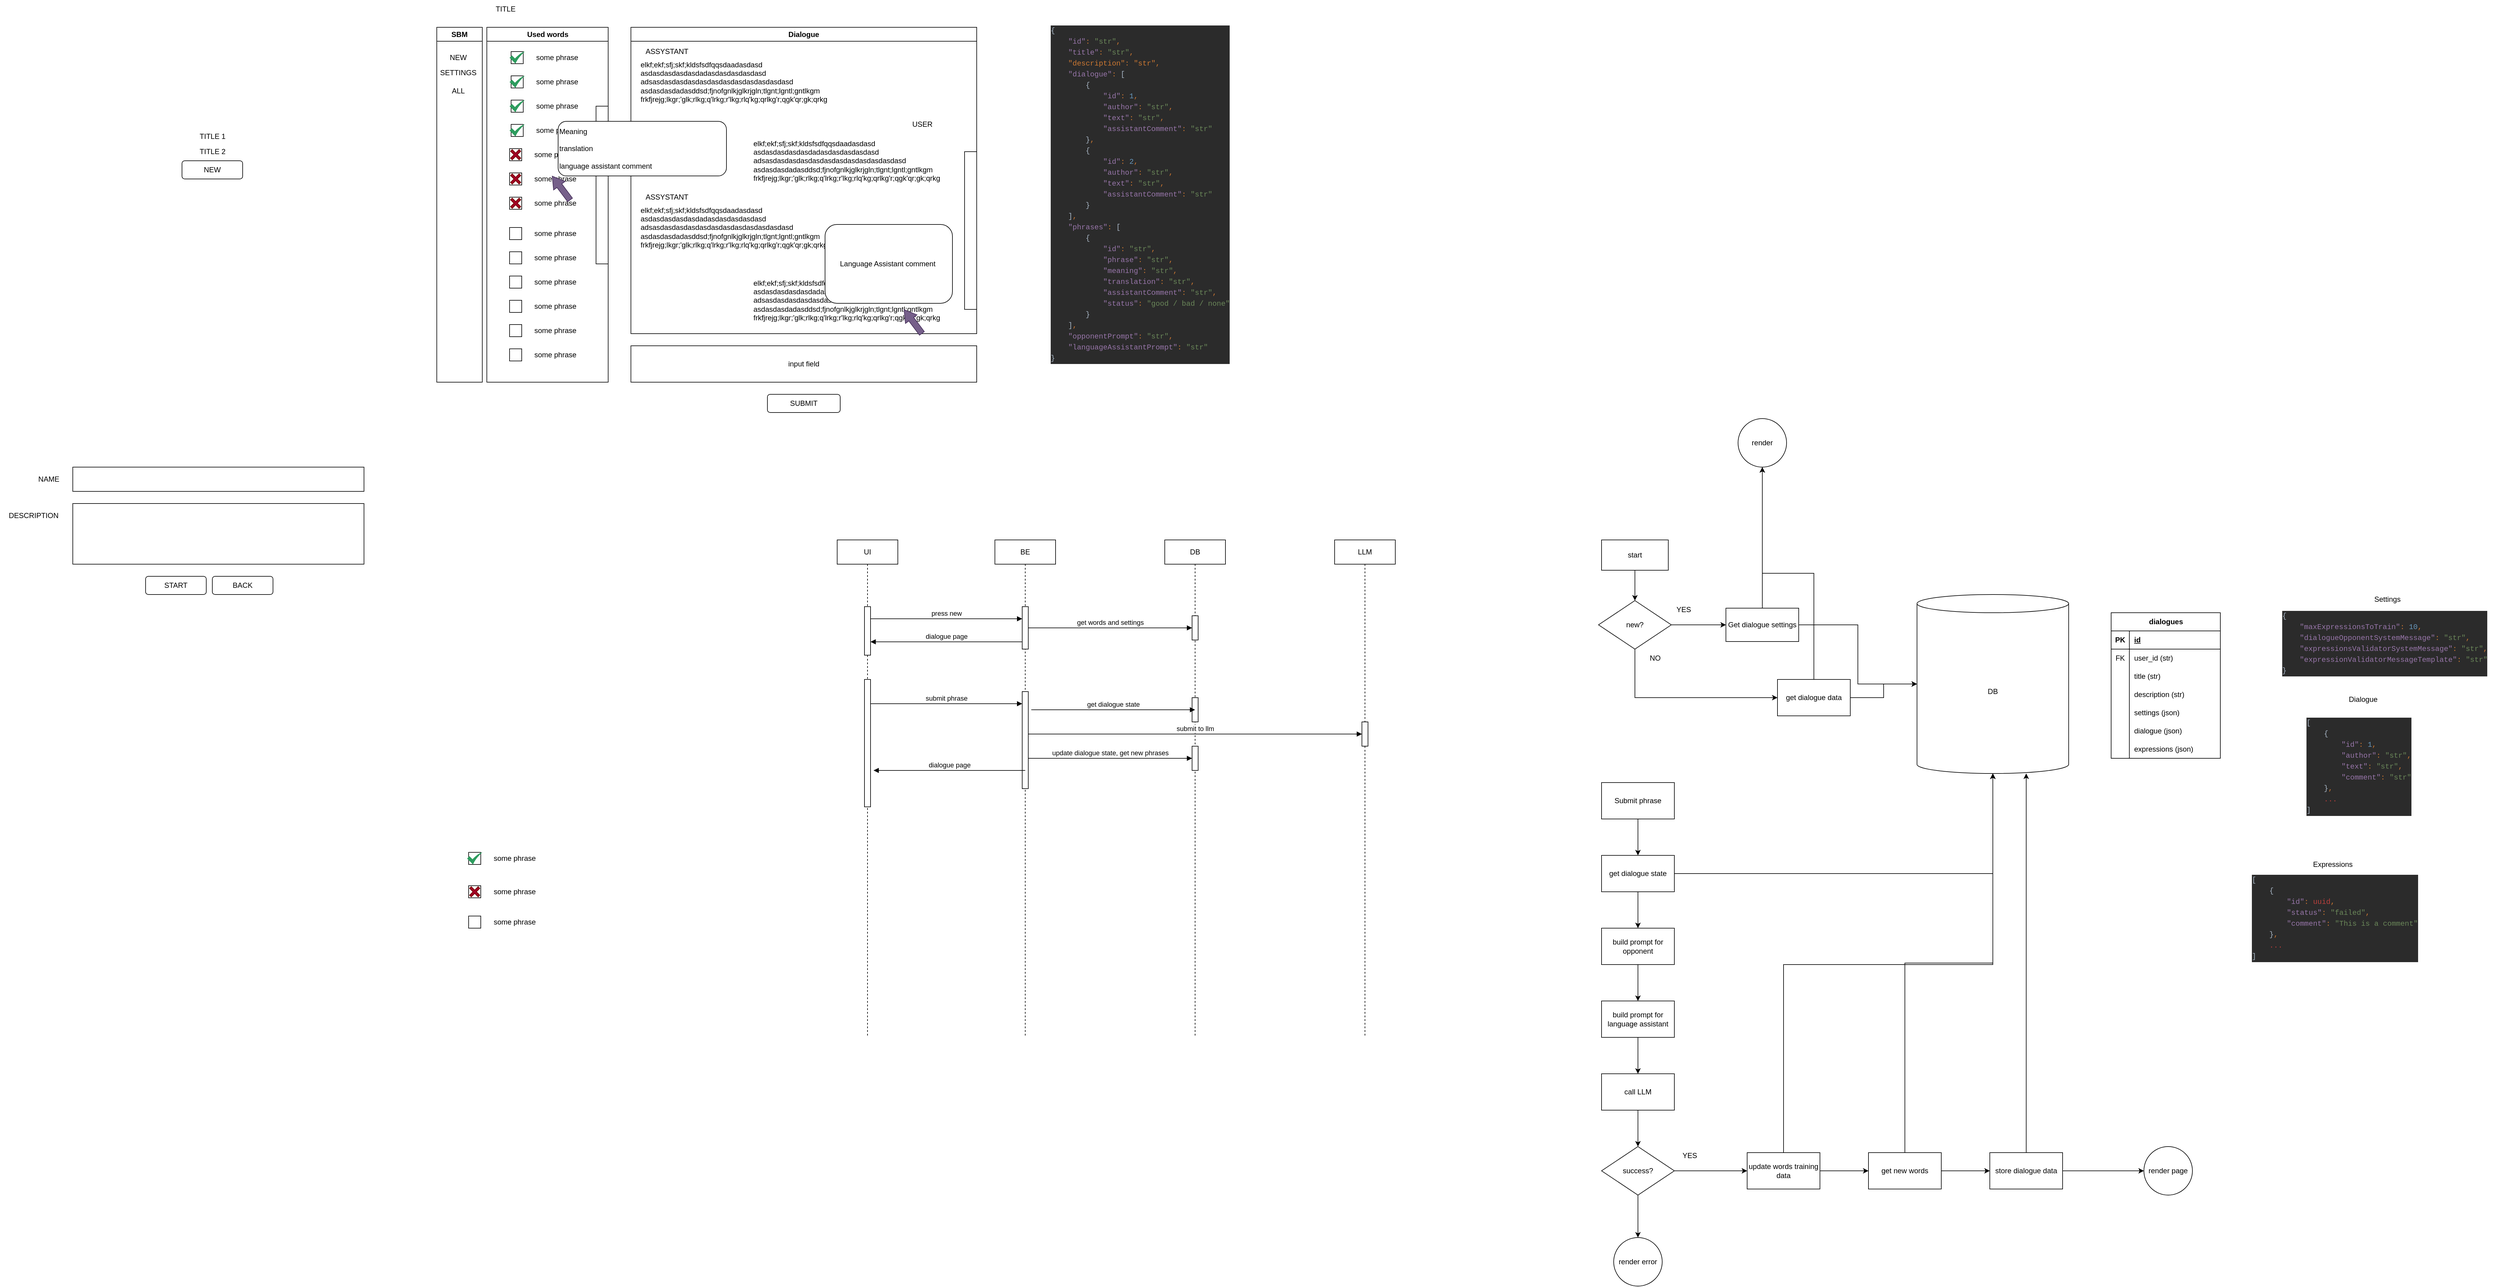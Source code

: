 <mxfile version="26.0.16">
  <diagram name="UI" id="5TcwOfCAuHyojESdNDZy">
    <mxGraphModel dx="1794" dy="620" grid="1" gridSize="10" guides="1" tooltips="1" connect="1" arrows="1" fold="1" page="1" pageScale="1" pageWidth="827" pageHeight="1169" math="0" shadow="0">
      <root>
        <mxCell id="0" />
        <mxCell id="1" parent="0" />
        <mxCell id="lwOB-ZeS6mM9UJZM8onP-7" value="" style="whiteSpace=wrap;html=1;aspect=fixed;" parent="1" vertex="1">
          <mxGeometry x="132.5" y="1515" width="20" height="20" as="geometry" />
        </mxCell>
        <mxCell id="lwOB-ZeS6mM9UJZM8onP-8" value="some phrase" style="text;html=1;align=center;verticalAlign=middle;resizable=0;points=[];autosize=1;strokeColor=none;fillColor=none;" parent="1" vertex="1">
          <mxGeometry x="162.5" y="1510" width="90" height="30" as="geometry" />
        </mxCell>
        <mxCell id="lwOB-ZeS6mM9UJZM8onP-9" value="" style="whiteSpace=wrap;html=1;aspect=fixed;" parent="1" vertex="1">
          <mxGeometry x="132.5" y="1570" width="20" height="20" as="geometry" />
        </mxCell>
        <mxCell id="lwOB-ZeS6mM9UJZM8onP-10" value="some phrase" style="text;html=1;align=center;verticalAlign=middle;resizable=0;points=[];autosize=1;strokeColor=none;fillColor=none;" parent="1" vertex="1">
          <mxGeometry x="162.5" y="1565" width="90" height="30" as="geometry" />
        </mxCell>
        <mxCell id="lwOB-ZeS6mM9UJZM8onP-12" value="" style="sketch=0;html=1;aspect=fixed;strokeColor=none;shadow=0;align=center;fillColor=#2D9C5E;verticalAlign=top;labelPosition=center;verticalLabelPosition=bottom;shape=mxgraph.gcp2.check" parent="1" vertex="1">
          <mxGeometry x="130" y="1515" width="25" height="20" as="geometry" />
        </mxCell>
        <mxCell id="lwOB-ZeS6mM9UJZM8onP-23" value="" style="whiteSpace=wrap;html=1;aspect=fixed;" parent="1" vertex="1">
          <mxGeometry x="202.5" y="195" width="20" height="20" as="geometry" />
        </mxCell>
        <mxCell id="lwOB-ZeS6mM9UJZM8onP-24" value="some phrase" style="text;html=1;align=center;verticalAlign=middle;resizable=0;points=[];autosize=1;strokeColor=none;fillColor=none;" parent="1" vertex="1">
          <mxGeometry x="232.5" y="190" width="90" height="30" as="geometry" />
        </mxCell>
        <mxCell id="lwOB-ZeS6mM9UJZM8onP-25" value="" style="sketch=0;html=1;aspect=fixed;strokeColor=none;shadow=0;align=center;fillColor=#2D9C5E;verticalAlign=top;labelPosition=center;verticalLabelPosition=bottom;shape=mxgraph.gcp2.check" parent="1" vertex="1">
          <mxGeometry x="200" y="195" width="25" height="20" as="geometry" />
        </mxCell>
        <mxCell id="lwOB-ZeS6mM9UJZM8onP-26" value="" style="whiteSpace=wrap;html=1;aspect=fixed;" parent="1" vertex="1">
          <mxGeometry x="202.5" y="235" width="20" height="20" as="geometry" />
        </mxCell>
        <mxCell id="lwOB-ZeS6mM9UJZM8onP-27" value="some phrase" style="text;html=1;align=center;verticalAlign=middle;resizable=0;points=[];autosize=1;strokeColor=none;fillColor=none;" parent="1" vertex="1">
          <mxGeometry x="232.5" y="230" width="90" height="30" as="geometry" />
        </mxCell>
        <mxCell id="lwOB-ZeS6mM9UJZM8onP-28" value="" style="sketch=0;html=1;aspect=fixed;strokeColor=none;shadow=0;align=center;fillColor=#2D9C5E;verticalAlign=top;labelPosition=center;verticalLabelPosition=bottom;shape=mxgraph.gcp2.check" parent="1" vertex="1">
          <mxGeometry x="200" y="235" width="25" height="20" as="geometry" />
        </mxCell>
        <mxCell id="lwOB-ZeS6mM9UJZM8onP-29" value="" style="whiteSpace=wrap;html=1;aspect=fixed;" parent="1" vertex="1">
          <mxGeometry x="202.5" y="275" width="20" height="20" as="geometry" />
        </mxCell>
        <mxCell id="lwOB-ZeS6mM9UJZM8onP-30" value="some phrase" style="text;html=1;align=center;verticalAlign=middle;resizable=0;points=[];autosize=1;strokeColor=none;fillColor=none;" parent="1" vertex="1">
          <mxGeometry x="232.5" y="270" width="90" height="30" as="geometry" />
        </mxCell>
        <mxCell id="lwOB-ZeS6mM9UJZM8onP-31" value="" style="sketch=0;html=1;aspect=fixed;strokeColor=none;shadow=0;align=center;fillColor=#2D9C5E;verticalAlign=top;labelPosition=center;verticalLabelPosition=bottom;shape=mxgraph.gcp2.check" parent="1" vertex="1">
          <mxGeometry x="200" y="275" width="25" height="20" as="geometry" />
        </mxCell>
        <mxCell id="lwOB-ZeS6mM9UJZM8onP-32" value="" style="whiteSpace=wrap;html=1;aspect=fixed;" parent="1" vertex="1">
          <mxGeometry x="202.5" y="315" width="20" height="20" as="geometry" />
        </mxCell>
        <mxCell id="lwOB-ZeS6mM9UJZM8onP-33" value="some phrase" style="text;html=1;align=center;verticalAlign=middle;resizable=0;points=[];autosize=1;strokeColor=none;fillColor=none;" parent="1" vertex="1">
          <mxGeometry x="232.5" y="310" width="90" height="30" as="geometry" />
        </mxCell>
        <mxCell id="lwOB-ZeS6mM9UJZM8onP-34" value="" style="sketch=0;html=1;aspect=fixed;strokeColor=none;shadow=0;align=center;fillColor=#2D9C5E;verticalAlign=top;labelPosition=center;verticalLabelPosition=bottom;shape=mxgraph.gcp2.check" parent="1" vertex="1">
          <mxGeometry x="200" y="315" width="25" height="20" as="geometry" />
        </mxCell>
        <mxCell id="lwOB-ZeS6mM9UJZM8onP-35" value="" style="shape=cross;whiteSpace=wrap;html=1;rotation=45;fillColor=#a20025;strokeColor=#6F0000;fontColor=#ffffff;" parent="1" vertex="1">
          <mxGeometry x="132.5" y="1570" width="20" height="20" as="geometry" />
        </mxCell>
        <mxCell id="lwOB-ZeS6mM9UJZM8onP-38" value="" style="whiteSpace=wrap;html=1;aspect=fixed;" parent="1" vertex="1">
          <mxGeometry x="200" y="355" width="20" height="20" as="geometry" />
        </mxCell>
        <mxCell id="lwOB-ZeS6mM9UJZM8onP-39" value="some phrase" style="text;html=1;align=center;verticalAlign=middle;resizable=0;points=[];autosize=1;strokeColor=none;fillColor=none;" parent="1" vertex="1">
          <mxGeometry x="230" y="350" width="90" height="30" as="geometry" />
        </mxCell>
        <mxCell id="lwOB-ZeS6mM9UJZM8onP-40" value="" style="shape=cross;whiteSpace=wrap;html=1;rotation=45;fillColor=#a20025;strokeColor=#6F0000;fontColor=#ffffff;" parent="1" vertex="1">
          <mxGeometry x="200" y="355" width="20" height="20" as="geometry" />
        </mxCell>
        <mxCell id="lwOB-ZeS6mM9UJZM8onP-41" value="" style="whiteSpace=wrap;html=1;aspect=fixed;" parent="1" vertex="1">
          <mxGeometry x="200" y="395" width="20" height="20" as="geometry" />
        </mxCell>
        <mxCell id="lwOB-ZeS6mM9UJZM8onP-42" value="some phrase" style="text;html=1;align=center;verticalAlign=middle;resizable=0;points=[];autosize=1;strokeColor=none;fillColor=none;" parent="1" vertex="1">
          <mxGeometry x="230" y="390" width="90" height="30" as="geometry" />
        </mxCell>
        <mxCell id="lwOB-ZeS6mM9UJZM8onP-43" value="" style="shape=cross;whiteSpace=wrap;html=1;rotation=45;fillColor=#a20025;strokeColor=#6F0000;fontColor=#ffffff;" parent="1" vertex="1">
          <mxGeometry x="200" y="395" width="20" height="20" as="geometry" />
        </mxCell>
        <mxCell id="lwOB-ZeS6mM9UJZM8onP-44" value="" style="whiteSpace=wrap;html=1;aspect=fixed;" parent="1" vertex="1">
          <mxGeometry x="200" y="435" width="20" height="20" as="geometry" />
        </mxCell>
        <mxCell id="lwOB-ZeS6mM9UJZM8onP-45" value="some phrase" style="text;html=1;align=center;verticalAlign=middle;resizable=0;points=[];autosize=1;strokeColor=none;fillColor=none;" parent="1" vertex="1">
          <mxGeometry x="230" y="430" width="90" height="30" as="geometry" />
        </mxCell>
        <mxCell id="lwOB-ZeS6mM9UJZM8onP-46" value="" style="shape=cross;whiteSpace=wrap;html=1;rotation=45;fillColor=#a20025;strokeColor=#6F0000;fontColor=#ffffff;" parent="1" vertex="1">
          <mxGeometry x="200" y="435" width="20" height="20" as="geometry" />
        </mxCell>
        <mxCell id="lwOB-ZeS6mM9UJZM8onP-47" value="" style="whiteSpace=wrap;html=1;aspect=fixed;" parent="1" vertex="1">
          <mxGeometry x="132.5" y="1620" width="20" height="20" as="geometry" />
        </mxCell>
        <mxCell id="lwOB-ZeS6mM9UJZM8onP-48" value="some phrase" style="text;html=1;align=center;verticalAlign=middle;resizable=0;points=[];autosize=1;strokeColor=none;fillColor=none;" parent="1" vertex="1">
          <mxGeometry x="162.5" y="1615" width="90" height="30" as="geometry" />
        </mxCell>
        <mxCell id="lwOB-ZeS6mM9UJZM8onP-50" value="" style="whiteSpace=wrap;html=1;aspect=fixed;" parent="1" vertex="1">
          <mxGeometry x="200" y="485" width="20" height="20" as="geometry" />
        </mxCell>
        <mxCell id="lwOB-ZeS6mM9UJZM8onP-51" value="some phrase" style="text;html=1;align=center;verticalAlign=middle;resizable=0;points=[];autosize=1;strokeColor=none;fillColor=none;" parent="1" vertex="1">
          <mxGeometry x="230" y="480" width="90" height="30" as="geometry" />
        </mxCell>
        <mxCell id="lwOB-ZeS6mM9UJZM8onP-52" value="" style="whiteSpace=wrap;html=1;aspect=fixed;" parent="1" vertex="1">
          <mxGeometry x="200" y="525" width="20" height="20" as="geometry" />
        </mxCell>
        <mxCell id="lwOB-ZeS6mM9UJZM8onP-53" value="some phrase" style="text;html=1;align=center;verticalAlign=middle;resizable=0;points=[];autosize=1;strokeColor=none;fillColor=none;" parent="1" vertex="1">
          <mxGeometry x="230" y="520" width="90" height="30" as="geometry" />
        </mxCell>
        <mxCell id="lwOB-ZeS6mM9UJZM8onP-54" value="" style="whiteSpace=wrap;html=1;aspect=fixed;" parent="1" vertex="1">
          <mxGeometry x="200" y="565" width="20" height="20" as="geometry" />
        </mxCell>
        <mxCell id="lwOB-ZeS6mM9UJZM8onP-55" value="some phrase" style="text;html=1;align=center;verticalAlign=middle;resizable=0;points=[];autosize=1;strokeColor=none;fillColor=none;" parent="1" vertex="1">
          <mxGeometry x="230" y="560" width="90" height="30" as="geometry" />
        </mxCell>
        <mxCell id="lwOB-ZeS6mM9UJZM8onP-56" value="" style="whiteSpace=wrap;html=1;aspect=fixed;" parent="1" vertex="1">
          <mxGeometry x="200" y="605" width="20" height="20" as="geometry" />
        </mxCell>
        <mxCell id="lwOB-ZeS6mM9UJZM8onP-57" value="some phrase" style="text;html=1;align=center;verticalAlign=middle;resizable=0;points=[];autosize=1;strokeColor=none;fillColor=none;" parent="1" vertex="1">
          <mxGeometry x="230" y="600" width="90" height="30" as="geometry" />
        </mxCell>
        <mxCell id="lwOB-ZeS6mM9UJZM8onP-58" value="" style="whiteSpace=wrap;html=1;aspect=fixed;" parent="1" vertex="1">
          <mxGeometry x="200" y="645" width="20" height="20" as="geometry" />
        </mxCell>
        <mxCell id="lwOB-ZeS6mM9UJZM8onP-59" value="some phrase" style="text;html=1;align=center;verticalAlign=middle;resizable=0;points=[];autosize=1;strokeColor=none;fillColor=none;" parent="1" vertex="1">
          <mxGeometry x="230" y="640" width="90" height="30" as="geometry" />
        </mxCell>
        <mxCell id="lwOB-ZeS6mM9UJZM8onP-60" value="" style="whiteSpace=wrap;html=1;aspect=fixed;" parent="1" vertex="1">
          <mxGeometry x="200" y="685" width="20" height="20" as="geometry" />
        </mxCell>
        <mxCell id="lwOB-ZeS6mM9UJZM8onP-61" value="some phrase" style="text;html=1;align=center;verticalAlign=middle;resizable=0;points=[];autosize=1;strokeColor=none;fillColor=none;" parent="1" vertex="1">
          <mxGeometry x="230" y="680" width="90" height="30" as="geometry" />
        </mxCell>
        <mxCell id="lwOB-ZeS6mM9UJZM8onP-63" value="Used words" style="swimlane;whiteSpace=wrap;html=1;" parent="1" vertex="1">
          <mxGeometry x="162.5" y="155" width="200" height="585" as="geometry" />
        </mxCell>
        <mxCell id="lwOB-ZeS6mM9UJZM8onP-64" value="" style="rounded=0;whiteSpace=wrap;html=1;" parent="lwOB-ZeS6mM9UJZM8onP-63" vertex="1">
          <mxGeometry x="180" y="130" width="20" height="260" as="geometry" />
        </mxCell>
        <mxCell id="lwOB-ZeS6mM9UJZM8onP-65" value="Dialogue" style="swimlane;whiteSpace=wrap;html=1;" parent="1" vertex="1">
          <mxGeometry x="400" y="155" width="570" height="505" as="geometry" />
        </mxCell>
        <mxCell id="lwOB-ZeS6mM9UJZM8onP-66" value="" style="rounded=0;whiteSpace=wrap;html=1;" parent="lwOB-ZeS6mM9UJZM8onP-65" vertex="1">
          <mxGeometry x="550" y="205" width="20" height="260" as="geometry" />
        </mxCell>
        <mxCell id="lwOB-ZeS6mM9UJZM8onP-72" value="elkf;ekf;sfj;skf;kldsfsdfqqsdaadasdasd&lt;div&gt;asdasdasdasdasdadasdasdasdasdasd&lt;/div&gt;&lt;div&gt;adsasdasdasdasdasdasdasdasdasdasdasdasd&lt;/div&gt;&lt;div&gt;asdasdasdadasddsd;fjnofgnlkjglkrjgln;tlgnt;lgntl;gntlkgm&lt;/div&gt;&lt;div&gt;frkfjrejg;lkgr;&#39;glk;rlkg;q&#39;lrkg;r&#39;lkg;rlq&#39;kg;qrlkg&#39;r;qgk&#39;qr;gk;qrkg&lt;/div&gt;" style="text;html=1;align=left;verticalAlign=middle;resizable=0;points=[];autosize=1;strokeColor=none;fillColor=none;" parent="lwOB-ZeS6mM9UJZM8onP-65" vertex="1">
          <mxGeometry x="14" y="45" width="330" height="90" as="geometry" />
        </mxCell>
        <mxCell id="lwOB-ZeS6mM9UJZM8onP-71" value="elkf;ekf;sfj;skf;kldsfsdfqqsdaadasdasd&lt;div&gt;asdasdasdasdasdadasdasdasdasdasd&lt;/div&gt;&lt;div&gt;adsasdasdasdasdasdasdasdasdasdasdasdasd&lt;/div&gt;&lt;div&gt;asdasdasdadasddsd;fjnofgnlkjglkrjgln;tlgnt;lgntl;gntlkgm&lt;/div&gt;&lt;div&gt;frkfjrejg;lkgr;&#39;glk;rlkg;q&#39;lrkg;r&#39;lkg;rlq&#39;kg;qrlkg&#39;r;qgk&#39;qr;gk;qrkg&lt;/div&gt;" style="text;html=1;align=left;verticalAlign=middle;resizable=0;points=[];autosize=1;strokeColor=none;fillColor=none;" parent="lwOB-ZeS6mM9UJZM8onP-65" vertex="1">
          <mxGeometry x="200" y="175" width="330" height="90" as="geometry" />
        </mxCell>
        <mxCell id="lwOB-ZeS6mM9UJZM8onP-70" value="elkf;ekf;sfj;skf;kldsfsdfqqsdaadasdasd&lt;div&gt;asdasdasdasdasdadasdasdasdasdasd&lt;/div&gt;&lt;div&gt;adsasdasdasdasdasdasdasdasdasdasdasdasd&lt;/div&gt;&lt;div&gt;asdasdasdadasddsd;fjnofgnlkjglkrjgln;tlgnt;lgntl;gntlkgm&lt;/div&gt;&lt;div&gt;frkfjrejg;lkgr;&#39;glk;rlkg;q&#39;lrkg;r&#39;lkg;rlq&#39;kg;qrlkg&#39;r;qgk&#39;qr;gk;qrkg&lt;/div&gt;" style="text;html=1;align=left;verticalAlign=middle;resizable=0;points=[];autosize=1;strokeColor=none;fillColor=none;" parent="lwOB-ZeS6mM9UJZM8onP-65" vertex="1">
          <mxGeometry x="14" y="285" width="330" height="90" as="geometry" />
        </mxCell>
        <mxCell id="lwOB-ZeS6mM9UJZM8onP-62" value="elkf;ekf;sfj;skf;kldsfsdfqqsdaadasdasd&lt;div&gt;asdasdasdasdasdadasdasdasdasdasd&lt;/div&gt;&lt;div&gt;adsasdasdasdasdasdasdasdasdasdasdasdasd&lt;/div&gt;&lt;div&gt;asdasdasdadasddsd;fjnofgnlkjglkrjgln;tlgnt;lgntl;gntlkgm&lt;/div&gt;&lt;div&gt;frkfjrejg;lkgr;&#39;glk;rlkg;q&#39;lrkg;r&#39;lkg;rlq&#39;kg;qrlkg&#39;r;qgk&#39;qr;gk;qrkg&lt;/div&gt;" style="text;html=1;align=left;verticalAlign=middle;resizable=0;points=[];autosize=1;strokeColor=none;fillColor=none;" parent="lwOB-ZeS6mM9UJZM8onP-65" vertex="1">
          <mxGeometry x="200" y="405" width="330" height="90" as="geometry" />
        </mxCell>
        <mxCell id="lwOB-ZeS6mM9UJZM8onP-77" value="USER" style="text;html=1;align=center;verticalAlign=middle;resizable=0;points=[];autosize=1;strokeColor=none;fillColor=none;" parent="lwOB-ZeS6mM9UJZM8onP-65" vertex="1">
          <mxGeometry x="450" y="375" width="60" height="30" as="geometry" />
        </mxCell>
        <mxCell id="lwOB-ZeS6mM9UJZM8onP-76" value="USER" style="text;html=1;align=center;verticalAlign=middle;resizable=0;points=[];autosize=1;strokeColor=none;fillColor=none;" parent="lwOB-ZeS6mM9UJZM8onP-65" vertex="1">
          <mxGeometry x="450" y="145" width="60" height="30" as="geometry" />
        </mxCell>
        <mxCell id="lwOB-ZeS6mM9UJZM8onP-79" value="ASSYSTANT" style="text;html=1;align=center;verticalAlign=middle;resizable=0;points=[];autosize=1;strokeColor=none;fillColor=none;" parent="lwOB-ZeS6mM9UJZM8onP-65" vertex="1">
          <mxGeometry x="14" y="265" width="90" height="30" as="geometry" />
        </mxCell>
        <mxCell id="lwOB-ZeS6mM9UJZM8onP-78" value="ASSYSTANT" style="text;html=1;align=center;verticalAlign=middle;resizable=0;points=[];autosize=1;strokeColor=none;fillColor=none;" parent="lwOB-ZeS6mM9UJZM8onP-65" vertex="1">
          <mxGeometry x="14" y="25" width="90" height="30" as="geometry" />
        </mxCell>
        <mxCell id="lwOB-ZeS6mM9UJZM8onP-81" value="" style="shape=flexArrow;endArrow=classic;html=1;rounded=0;endWidth=12.727;endSize=6.197;fillColor=#76608a;strokeColor=#432D57;" parent="lwOB-ZeS6mM9UJZM8onP-65" edge="1">
          <mxGeometry width="50" height="50" relative="1" as="geometry">
            <mxPoint x="480" y="505" as="sourcePoint" />
            <mxPoint x="450" y="465" as="targetPoint" />
          </mxGeometry>
        </mxCell>
        <mxCell id="lwOB-ZeS6mM9UJZM8onP-82" value="Language Assistant comment&amp;nbsp;" style="rounded=1;whiteSpace=wrap;html=1;" parent="lwOB-ZeS6mM9UJZM8onP-65" vertex="1">
          <mxGeometry x="320" y="325" width="210" height="130" as="geometry" />
        </mxCell>
        <mxCell id="lwOB-ZeS6mM9UJZM8onP-84" value="Meaning&lt;div&gt;&lt;br&gt;&lt;/div&gt;&lt;div&gt;translation&lt;/div&gt;&lt;div&gt;&lt;br&gt;&lt;/div&gt;&lt;div&gt;language assistant comment&lt;/div&gt;" style="rounded=1;whiteSpace=wrap;html=1;align=left;" parent="lwOB-ZeS6mM9UJZM8onP-65" vertex="1">
          <mxGeometry x="-120" y="155" width="277.5" height="90" as="geometry" />
        </mxCell>
        <mxCell id="lwOB-ZeS6mM9UJZM8onP-73" value="SUBMIT" style="rounded=1;whiteSpace=wrap;html=1;" parent="1" vertex="1">
          <mxGeometry x="625" y="760" width="120" height="30" as="geometry" />
        </mxCell>
        <mxCell id="lwOB-ZeS6mM9UJZM8onP-80" value="input field" style="rounded=0;whiteSpace=wrap;html=1;" parent="1" vertex="1">
          <mxGeometry x="400" y="680" width="570" height="60" as="geometry" />
        </mxCell>
        <mxCell id="lwOB-ZeS6mM9UJZM8onP-83" value="" style="shape=flexArrow;endArrow=classic;html=1;rounded=0;endWidth=12.727;endSize=6.197;fillColor=#76608a;strokeColor=#432D57;" parent="1" edge="1">
          <mxGeometry width="50" height="50" relative="1" as="geometry">
            <mxPoint x="300" y="440" as="sourcePoint" />
            <mxPoint x="270" y="400" as="targetPoint" />
          </mxGeometry>
        </mxCell>
        <mxCell id="lwOB-ZeS6mM9UJZM8onP-85" value="SBM" style="swimlane;whiteSpace=wrap;html=1;" parent="1" vertex="1">
          <mxGeometry x="80" y="155" width="75" height="585" as="geometry" />
        </mxCell>
        <mxCell id="lwOB-ZeS6mM9UJZM8onP-87" value="NEW" style="text;html=1;align=center;verticalAlign=middle;resizable=0;points=[];autosize=1;strokeColor=none;fillColor=none;" parent="lwOB-ZeS6mM9UJZM8onP-85" vertex="1">
          <mxGeometry x="10" y="35" width="50" height="30" as="geometry" />
        </mxCell>
        <mxCell id="lwOB-ZeS6mM9UJZM8onP-88" value="SETTINGS" style="text;html=1;align=center;verticalAlign=middle;resizable=0;points=[];autosize=1;strokeColor=none;fillColor=none;" parent="lwOB-ZeS6mM9UJZM8onP-85" vertex="1">
          <mxGeometry x="-5" y="60" width="80" height="30" as="geometry" />
        </mxCell>
        <mxCell id="lwOB-ZeS6mM9UJZM8onP-90" value="ALL" style="text;html=1;align=center;verticalAlign=middle;resizable=0;points=[];autosize=1;strokeColor=none;fillColor=none;" parent="lwOB-ZeS6mM9UJZM8onP-85" vertex="1">
          <mxGeometry x="15" y="90" width="40" height="30" as="geometry" />
        </mxCell>
        <mxCell id="lwOB-ZeS6mM9UJZM8onP-86" value="TITLE" style="text;html=1;align=center;verticalAlign=middle;resizable=0;points=[];autosize=1;strokeColor=none;fillColor=none;" parent="1" vertex="1">
          <mxGeometry x="162.5" y="110" width="60" height="30" as="geometry" />
        </mxCell>
        <mxCell id="lwOB-ZeS6mM9UJZM8onP-91" value="&lt;div style=&quot;color: rgb(187, 187, 187); background-color: rgb(43, 43, 43); font-family: Menlo, Monaco, &amp;quot;Courier New&amp;quot;, monospace; line-height: 18px; white-space-collapse: preserve;&quot;&gt;&lt;div&gt;&lt;span style=&quot;color: rgb(169, 183, 198);&quot;&gt;{&lt;/span&gt;&lt;/div&gt;&lt;div&gt;&lt;span style=&quot;color: rgb(169, 183, 198);&quot;&gt;    &lt;/span&gt;&lt;span style=&quot;color: rgb(152, 118, 170);&quot;&gt;&quot;id&quot;&lt;/span&gt;&lt;span style=&quot;color: rgb(204, 120, 50);&quot;&gt;:&lt;/span&gt;&lt;span style=&quot;color: rgb(169, 183, 198);&quot;&gt; &lt;/span&gt;&lt;span style=&quot;color: rgb(106, 135, 89);&quot;&gt;&quot;str&quot;&lt;/span&gt;&lt;span style=&quot;color: rgb(204, 120, 50);&quot;&gt;,&lt;/span&gt;&lt;/div&gt;&lt;div&gt;&lt;span style=&quot;color: rgb(169, 183, 198);&quot;&gt;    &lt;/span&gt;&lt;span style=&quot;color: rgb(152, 118, 170);&quot;&gt;&quot;title&quot;&lt;/span&gt;&lt;span style=&quot;color: rgb(204, 120, 50);&quot;&gt;:&lt;/span&gt;&lt;span style=&quot;color: rgb(169, 183, 198);&quot;&gt; &lt;/span&gt;&lt;span style=&quot;color: rgb(106, 135, 89);&quot;&gt;&quot;str&quot;&lt;/span&gt;&lt;span style=&quot;color: rgb(204, 120, 50);&quot;&gt;,&lt;/span&gt;&lt;/div&gt;&lt;div&gt;&lt;span style=&quot;color: rgb(204, 120, 50);&quot;&gt;    &quot;description&quot;: &quot;str&quot;,&lt;/span&gt;&lt;/div&gt;&lt;div&gt;&lt;span style=&quot;color: rgb(169, 183, 198);&quot;&gt;    &lt;/span&gt;&lt;span style=&quot;color: rgb(152, 118, 170);&quot;&gt;&quot;dialogue&quot;&lt;/span&gt;&lt;span style=&quot;color: rgb(204, 120, 50);&quot;&gt;:&lt;/span&gt;&lt;span style=&quot;color: rgb(169, 183, 198);&quot;&gt; [&lt;/span&gt;&lt;/div&gt;&lt;div&gt;&lt;span style=&quot;color: rgb(169, 183, 198);&quot;&gt;        {&lt;/span&gt;&lt;/div&gt;&lt;div&gt;&lt;span style=&quot;color: rgb(169, 183, 198);&quot;&gt;            &lt;/span&gt;&lt;span style=&quot;color: rgb(152, 118, 170);&quot;&gt;&quot;id&quot;&lt;/span&gt;&lt;span style=&quot;color: rgb(204, 120, 50);&quot;&gt;:&lt;/span&gt;&lt;span style=&quot;color: rgb(169, 183, 198);&quot;&gt; &lt;/span&gt;&lt;span style=&quot;color: rgb(104, 151, 187);&quot;&gt;1&lt;/span&gt;&lt;span style=&quot;color: rgb(204, 120, 50);&quot;&gt;,&lt;/span&gt;&lt;/div&gt;&lt;div&gt;&lt;span style=&quot;color: rgb(169, 183, 198);&quot;&gt;            &lt;/span&gt;&lt;span style=&quot;color: rgb(152, 118, 170);&quot;&gt;&quot;author&quot;&lt;/span&gt;&lt;span style=&quot;color: rgb(204, 120, 50);&quot;&gt;:&lt;/span&gt;&lt;span style=&quot;color: rgb(169, 183, 198);&quot;&gt; &lt;/span&gt;&lt;span style=&quot;color: rgb(106, 135, 89);&quot;&gt;&quot;str&quot;&lt;/span&gt;&lt;span style=&quot;color: rgb(204, 120, 50);&quot;&gt;,&lt;/span&gt;&lt;/div&gt;&lt;div&gt;&lt;span style=&quot;color: rgb(169, 183, 198);&quot;&gt;            &lt;/span&gt;&lt;span style=&quot;color: rgb(152, 118, 170);&quot;&gt;&quot;text&quot;&lt;/span&gt;&lt;span style=&quot;color: rgb(204, 120, 50);&quot;&gt;:&lt;/span&gt;&lt;span style=&quot;color: rgb(169, 183, 198);&quot;&gt; &lt;/span&gt;&lt;span style=&quot;color: rgb(106, 135, 89);&quot;&gt;&quot;str&quot;&lt;/span&gt;&lt;span style=&quot;color: rgb(204, 120, 50);&quot;&gt;,&lt;/span&gt;&lt;/div&gt;&lt;div&gt;&lt;span style=&quot;color: rgb(169, 183, 198);&quot;&gt;            &lt;/span&gt;&lt;span style=&quot;color: rgb(152, 118, 170);&quot;&gt;&quot;assistantComment&quot;&lt;/span&gt;&lt;span style=&quot;color: rgb(204, 120, 50);&quot;&gt;:&lt;/span&gt;&lt;span style=&quot;color: rgb(169, 183, 198);&quot;&gt; &lt;/span&gt;&lt;span style=&quot;color: rgb(106, 135, 89);&quot;&gt;&quot;str&quot;&lt;/span&gt;&lt;/div&gt;&lt;div&gt;&lt;span style=&quot;color: rgb(169, 183, 198);&quot;&gt;        }&lt;/span&gt;&lt;span style=&quot;color: rgb(204, 120, 50);&quot;&gt;,&lt;/span&gt;&lt;/div&gt;&lt;div&gt;&lt;span style=&quot;color: rgb(169, 183, 198);&quot;&gt;        {&lt;/span&gt;&lt;/div&gt;&lt;div&gt;&lt;span style=&quot;color: rgb(169, 183, 198);&quot;&gt;            &lt;/span&gt;&lt;span style=&quot;color: rgb(152, 118, 170);&quot;&gt;&quot;id&quot;&lt;/span&gt;&lt;span style=&quot;color: rgb(204, 120, 50);&quot;&gt;:&lt;/span&gt;&lt;span style=&quot;color: rgb(169, 183, 198);&quot;&gt; &lt;/span&gt;&lt;span style=&quot;color: rgb(104, 151, 187);&quot;&gt;2&lt;/span&gt;&lt;span style=&quot;color: rgb(204, 120, 50);&quot;&gt;,&lt;/span&gt;&lt;/div&gt;&lt;div&gt;&lt;span style=&quot;color: rgb(169, 183, 198);&quot;&gt;            &lt;/span&gt;&lt;span style=&quot;color: rgb(152, 118, 170);&quot;&gt;&quot;author&quot;&lt;/span&gt;&lt;span style=&quot;color: rgb(204, 120, 50);&quot;&gt;:&lt;/span&gt;&lt;span style=&quot;color: rgb(169, 183, 198);&quot;&gt; &lt;/span&gt;&lt;span style=&quot;color: rgb(106, 135, 89);&quot;&gt;&quot;str&quot;&lt;/span&gt;&lt;span style=&quot;color: rgb(204, 120, 50);&quot;&gt;,&lt;/span&gt;&lt;/div&gt;&lt;div&gt;&lt;span style=&quot;color: rgb(169, 183, 198);&quot;&gt;            &lt;/span&gt;&lt;span style=&quot;color: rgb(152, 118, 170);&quot;&gt;&quot;text&quot;&lt;/span&gt;&lt;span style=&quot;color: rgb(204, 120, 50);&quot;&gt;:&lt;/span&gt;&lt;span style=&quot;color: rgb(169, 183, 198);&quot;&gt; &lt;/span&gt;&lt;span style=&quot;color: rgb(106, 135, 89);&quot;&gt;&quot;str&quot;&lt;/span&gt;&lt;span style=&quot;color: rgb(204, 120, 50);&quot;&gt;,&lt;/span&gt;&lt;/div&gt;&lt;div&gt;&lt;span style=&quot;color: rgb(169, 183, 198);&quot;&gt;            &lt;/span&gt;&lt;span style=&quot;color: rgb(152, 118, 170);&quot;&gt;&quot;assistantComment&quot;&lt;/span&gt;&lt;span style=&quot;color: rgb(204, 120, 50);&quot;&gt;:&lt;/span&gt;&lt;span style=&quot;color: rgb(169, 183, 198);&quot;&gt; &lt;/span&gt;&lt;span style=&quot;color: rgb(106, 135, 89);&quot;&gt;&quot;str&quot;&lt;/span&gt;&lt;/div&gt;&lt;div&gt;&lt;span style=&quot;color: rgb(169, 183, 198);&quot;&gt;        }&lt;/span&gt;&lt;/div&gt;&lt;div&gt;&lt;span style=&quot;color: rgb(169, 183, 198);&quot;&gt;    ]&lt;/span&gt;&lt;span style=&quot;color: rgb(204, 120, 50);&quot;&gt;,&lt;/span&gt;&lt;/div&gt;&lt;div&gt;&lt;span style=&quot;color: rgb(169, 183, 198);&quot;&gt;    &lt;/span&gt;&lt;span style=&quot;color: rgb(152, 118, 170);&quot;&gt;&quot;phrases&quot;&lt;/span&gt;&lt;span style=&quot;color: rgb(204, 120, 50);&quot;&gt;:&lt;/span&gt;&lt;span style=&quot;color: rgb(169, 183, 198);&quot;&gt; [&lt;/span&gt;&lt;/div&gt;&lt;div&gt;&lt;span style=&quot;color: rgb(169, 183, 198);&quot;&gt;        {&lt;/span&gt;&lt;/div&gt;&lt;div&gt;&lt;span style=&quot;color: rgb(169, 183, 198);&quot;&gt;            &lt;/span&gt;&lt;span style=&quot;color: rgb(152, 118, 170);&quot;&gt;&quot;id&quot;&lt;/span&gt;&lt;span style=&quot;color: rgb(204, 120, 50);&quot;&gt;:&lt;/span&gt;&lt;span style=&quot;color: rgb(169, 183, 198);&quot;&gt; &lt;/span&gt;&lt;span style=&quot;color: rgb(106, 135, 89);&quot;&gt;&quot;str&quot;&lt;/span&gt;&lt;span style=&quot;color: rgb(204, 120, 50);&quot;&gt;,&lt;/span&gt;&lt;/div&gt;&lt;div&gt;&lt;span style=&quot;color: rgb(169, 183, 198);&quot;&gt;            &lt;/span&gt;&lt;span style=&quot;color: rgb(152, 118, 170);&quot;&gt;&quot;phrase&quot;&lt;/span&gt;&lt;span style=&quot;color: rgb(204, 120, 50);&quot;&gt;:&lt;/span&gt;&lt;span style=&quot;color: rgb(169, 183, 198);&quot;&gt; &lt;/span&gt;&lt;span style=&quot;color: rgb(106, 135, 89);&quot;&gt;&quot;str&quot;&lt;/span&gt;&lt;span style=&quot;color: rgb(204, 120, 50);&quot;&gt;,&lt;/span&gt;&lt;/div&gt;&lt;div&gt;&lt;span style=&quot;color: rgb(169, 183, 198);&quot;&gt;            &lt;/span&gt;&lt;span style=&quot;color: rgb(152, 118, 170);&quot;&gt;&quot;meaning&quot;&lt;/span&gt;&lt;span style=&quot;color: rgb(204, 120, 50);&quot;&gt;:&lt;/span&gt;&lt;span style=&quot;color: rgb(169, 183, 198);&quot;&gt; &lt;/span&gt;&lt;span style=&quot;color: rgb(106, 135, 89);&quot;&gt;&quot;str&quot;&lt;/span&gt;&lt;span style=&quot;color: rgb(204, 120, 50);&quot;&gt;,&lt;/span&gt;&lt;/div&gt;&lt;div&gt;&lt;span style=&quot;color: rgb(169, 183, 198);&quot;&gt;            &lt;/span&gt;&lt;span style=&quot;color: rgb(152, 118, 170);&quot;&gt;&quot;translation&quot;&lt;/span&gt;&lt;span style=&quot;color: rgb(204, 120, 50);&quot;&gt;:&lt;/span&gt;&lt;span style=&quot;color: rgb(169, 183, 198);&quot;&gt; &lt;/span&gt;&lt;span style=&quot;color: rgb(106, 135, 89);&quot;&gt;&quot;str&quot;&lt;/span&gt;&lt;span style=&quot;color: rgb(204, 120, 50);&quot;&gt;,&lt;/span&gt;&lt;/div&gt;&lt;div&gt;&lt;span style=&quot;color: rgb(169, 183, 198);&quot;&gt;            &lt;/span&gt;&lt;span style=&quot;color: rgb(152, 118, 170);&quot;&gt;&quot;assistantComment&quot;&lt;/span&gt;&lt;span style=&quot;color: rgb(204, 120, 50);&quot;&gt;:&lt;/span&gt;&lt;span style=&quot;color: rgb(169, 183, 198);&quot;&gt; &lt;/span&gt;&lt;span style=&quot;color: rgb(106, 135, 89);&quot;&gt;&quot;str&quot;&lt;/span&gt;&lt;span style=&quot;color: rgb(204, 120, 50);&quot;&gt;,&lt;/span&gt;&lt;/div&gt;&lt;div&gt;&lt;span style=&quot;color: rgb(169, 183, 198);&quot;&gt;            &lt;/span&gt;&lt;span style=&quot;color: rgb(152, 118, 170);&quot;&gt;&quot;status&quot;&lt;/span&gt;&lt;span style=&quot;color: rgb(204, 120, 50);&quot;&gt;:&lt;/span&gt;&lt;span style=&quot;color: rgb(169, 183, 198);&quot;&gt; &lt;/span&gt;&lt;span style=&quot;color: rgb(106, 135, 89);&quot;&gt;&quot;good / bad / none&quot;&lt;/span&gt;&lt;/div&gt;&lt;div&gt;&lt;span style=&quot;color: rgb(169, 183, 198);&quot;&gt;        }&lt;/span&gt;&lt;/div&gt;&lt;div&gt;&lt;span style=&quot;color: rgb(169, 183, 198);&quot;&gt;    ]&lt;/span&gt;&lt;span style=&quot;color: rgb(204, 120, 50);&quot;&gt;,&lt;/span&gt;&lt;/div&gt;&lt;div&gt;&lt;span style=&quot;color: rgb(169, 183, 198);&quot;&gt;    &lt;/span&gt;&lt;span style=&quot;color: rgb(152, 118, 170);&quot;&gt;&quot;opponentPrompt&quot;&lt;/span&gt;&lt;span style=&quot;color: rgb(204, 120, 50);&quot;&gt;:&lt;/span&gt;&lt;span style=&quot;color: rgb(169, 183, 198);&quot;&gt; &lt;/span&gt;&lt;span style=&quot;color: rgb(106, 135, 89);&quot;&gt;&quot;str&quot;&lt;/span&gt;&lt;span style=&quot;color: rgb(204, 120, 50);&quot;&gt;,&lt;/span&gt;&lt;/div&gt;&lt;div&gt;&lt;span style=&quot;color: rgb(169, 183, 198);&quot;&gt;    &lt;/span&gt;&lt;span style=&quot;color: rgb(152, 118, 170);&quot;&gt;&quot;languageAssistantPrompt&quot;&lt;/span&gt;&lt;span style=&quot;color: rgb(204, 120, 50);&quot;&gt;:&lt;/span&gt;&lt;span style=&quot;color: rgb(169, 183, 198);&quot;&gt; &lt;/span&gt;&lt;span style=&quot;color: rgb(106, 135, 89);&quot;&gt;&quot;str&quot;&lt;/span&gt;&lt;/div&gt;&lt;div&gt;&lt;span style=&quot;color: rgb(169, 183, 198);&quot;&gt;}&lt;/span&gt;&lt;/div&gt;&lt;/div&gt;" style="text;html=1;align=left;verticalAlign=middle;resizable=0;points=[];autosize=1;strokeColor=none;fillColor=none;" parent="1" vertex="1">
          <mxGeometry x="1090" y="145" width="320" height="570" as="geometry" />
        </mxCell>
        <mxCell id="lwOB-ZeS6mM9UJZM8onP-92" value="UI" style="shape=umlLifeline;perimeter=lifelinePerimeter;whiteSpace=wrap;html=1;container=1;dropTarget=0;collapsible=0;recursiveResize=0;outlineConnect=0;portConstraint=eastwest;newEdgeStyle={&quot;curved&quot;:0,&quot;rounded&quot;:0};" parent="1" vertex="1">
          <mxGeometry x="740" y="1000" width="100" height="820" as="geometry" />
        </mxCell>
        <mxCell id="lwOB-ZeS6mM9UJZM8onP-96" value="" style="html=1;points=[[0,0,0,0,5],[0,1,0,0,-5],[1,0,0,0,5],[1,1,0,0,-5]];perimeter=orthogonalPerimeter;outlineConnect=0;targetShapes=umlLifeline;portConstraint=eastwest;newEdgeStyle={&quot;curved&quot;:0,&quot;rounded&quot;:0};" parent="lwOB-ZeS6mM9UJZM8onP-92" vertex="1">
          <mxGeometry x="45" y="110" width="10" height="80" as="geometry" />
        </mxCell>
        <mxCell id="lwOB-ZeS6mM9UJZM8onP-102" value="" style="html=1;points=[[0,0,0,0,5],[0,1,0,0,-5],[1,0,0,0,5],[1,1,0,0,-5]];perimeter=orthogonalPerimeter;outlineConnect=0;targetShapes=umlLifeline;portConstraint=eastwest;newEdgeStyle={&quot;curved&quot;:0,&quot;rounded&quot;:0};" parent="lwOB-ZeS6mM9UJZM8onP-92" vertex="1">
          <mxGeometry x="45" y="230" width="10" height="210" as="geometry" />
        </mxCell>
        <mxCell id="lwOB-ZeS6mM9UJZM8onP-93" value="BE" style="shape=umlLifeline;perimeter=lifelinePerimeter;whiteSpace=wrap;html=1;container=1;dropTarget=0;collapsible=0;recursiveResize=0;outlineConnect=0;portConstraint=eastwest;newEdgeStyle={&quot;curved&quot;:0,&quot;rounded&quot;:0};" parent="1" vertex="1">
          <mxGeometry x="1000" y="1000" width="100" height="820" as="geometry" />
        </mxCell>
        <mxCell id="lwOB-ZeS6mM9UJZM8onP-98" value="" style="html=1;points=[[0,0,0,0,5],[0,1,0,0,-5],[1,0,0,0,5],[1,1,0,0,-5]];perimeter=orthogonalPerimeter;outlineConnect=0;targetShapes=umlLifeline;portConstraint=eastwest;newEdgeStyle={&quot;curved&quot;:0,&quot;rounded&quot;:0};" parent="lwOB-ZeS6mM9UJZM8onP-93" vertex="1">
          <mxGeometry x="45" y="110" width="10" height="70" as="geometry" />
        </mxCell>
        <mxCell id="lwOB-ZeS6mM9UJZM8onP-103" value="" style="html=1;points=[[0,0,0,0,5],[0,1,0,0,-5],[1,0,0,0,5],[1,1,0,0,-5]];perimeter=orthogonalPerimeter;outlineConnect=0;targetShapes=umlLifeline;portConstraint=eastwest;newEdgeStyle={&quot;curved&quot;:0,&quot;rounded&quot;:0};" parent="lwOB-ZeS6mM9UJZM8onP-93" vertex="1">
          <mxGeometry x="45" y="250" width="10" height="160" as="geometry" />
        </mxCell>
        <mxCell id="lwOB-ZeS6mM9UJZM8onP-94" value="DB" style="shape=umlLifeline;perimeter=lifelinePerimeter;whiteSpace=wrap;html=1;container=1;dropTarget=0;collapsible=0;recursiveResize=0;outlineConnect=0;portConstraint=eastwest;newEdgeStyle={&quot;curved&quot;:0,&quot;rounded&quot;:0};" parent="1" vertex="1">
          <mxGeometry x="1280" y="1000" width="100" height="820" as="geometry" />
        </mxCell>
        <mxCell id="lwOB-ZeS6mM9UJZM8onP-99" value="" style="html=1;points=[[0,0,0,0,5],[0,1,0,0,-5],[1,0,0,0,5],[1,1,0,0,-5]];perimeter=orthogonalPerimeter;outlineConnect=0;targetShapes=umlLifeline;portConstraint=eastwest;newEdgeStyle={&quot;curved&quot;:0,&quot;rounded&quot;:0};" parent="lwOB-ZeS6mM9UJZM8onP-94" vertex="1">
          <mxGeometry x="45" y="125" width="10" height="40" as="geometry" />
        </mxCell>
        <mxCell id="lwOB-ZeS6mM9UJZM8onP-105" value="" style="html=1;points=[[0,0,0,0,5],[0,1,0,0,-5],[1,0,0,0,5],[1,1,0,0,-5]];perimeter=orthogonalPerimeter;outlineConnect=0;targetShapes=umlLifeline;portConstraint=eastwest;newEdgeStyle={&quot;curved&quot;:0,&quot;rounded&quot;:0};" parent="lwOB-ZeS6mM9UJZM8onP-94" vertex="1">
          <mxGeometry x="45" y="260" width="10" height="40" as="geometry" />
        </mxCell>
        <mxCell id="lwOB-ZeS6mM9UJZM8onP-109" value="" style="html=1;points=[[0,0,0,0,5],[0,1,0,0,-5],[1,0,0,0,5],[1,1,0,0,-5]];perimeter=orthogonalPerimeter;outlineConnect=0;targetShapes=umlLifeline;portConstraint=eastwest;newEdgeStyle={&quot;curved&quot;:0,&quot;rounded&quot;:0};" parent="lwOB-ZeS6mM9UJZM8onP-94" vertex="1">
          <mxGeometry x="45" y="340" width="10" height="40" as="geometry" />
        </mxCell>
        <mxCell id="lwOB-ZeS6mM9UJZM8onP-95" value="LLM" style="shape=umlLifeline;perimeter=lifelinePerimeter;whiteSpace=wrap;html=1;container=1;dropTarget=0;collapsible=0;recursiveResize=0;outlineConnect=0;portConstraint=eastwest;newEdgeStyle={&quot;curved&quot;:0,&quot;rounded&quot;:0};" parent="1" vertex="1">
          <mxGeometry x="1560" y="1000" width="100" height="820" as="geometry" />
        </mxCell>
        <mxCell id="lwOB-ZeS6mM9UJZM8onP-108" value="" style="html=1;points=[[0,0,0,0,5],[0,1,0,0,-5],[1,0,0,0,5],[1,1,0,0,-5]];perimeter=orthogonalPerimeter;outlineConnect=0;targetShapes=umlLifeline;portConstraint=eastwest;newEdgeStyle={&quot;curved&quot;:0,&quot;rounded&quot;:0};" parent="lwOB-ZeS6mM9UJZM8onP-95" vertex="1">
          <mxGeometry x="45" y="300" width="10" height="40" as="geometry" />
        </mxCell>
        <mxCell id="lwOB-ZeS6mM9UJZM8onP-97" value="press new" style="html=1;verticalAlign=bottom;endArrow=block;curved=0;rounded=0;" parent="1" source="lwOB-ZeS6mM9UJZM8onP-96" target="lwOB-ZeS6mM9UJZM8onP-98" edge="1">
          <mxGeometry width="80" relative="1" as="geometry">
            <mxPoint x="980" y="1290" as="sourcePoint" />
            <mxPoint x="880" y="1280" as="targetPoint" />
            <Array as="points">
              <mxPoint x="860" y="1130" />
            </Array>
          </mxGeometry>
        </mxCell>
        <mxCell id="lwOB-ZeS6mM9UJZM8onP-100" value="get words and settings" style="html=1;verticalAlign=bottom;endArrow=block;curved=0;rounded=0;" parent="1" source="lwOB-ZeS6mM9UJZM8onP-98" target="lwOB-ZeS6mM9UJZM8onP-99" edge="1">
          <mxGeometry width="80" relative="1" as="geometry">
            <mxPoint x="1130" y="980" as="sourcePoint" />
            <mxPoint x="1210" y="980" as="targetPoint" />
          </mxGeometry>
        </mxCell>
        <mxCell id="lwOB-ZeS6mM9UJZM8onP-101" value="dialogue page" style="html=1;verticalAlign=bottom;endArrow=block;curved=0;rounded=0;" parent="1" edge="1">
          <mxGeometry width="80" relative="1" as="geometry">
            <mxPoint x="1045" y="1168.0" as="sourcePoint" />
            <mxPoint x="795" y="1168.0" as="targetPoint" />
          </mxGeometry>
        </mxCell>
        <mxCell id="lwOB-ZeS6mM9UJZM8onP-104" value="submit phrase" style="html=1;verticalAlign=bottom;endArrow=block;curved=0;rounded=0;" parent="1" edge="1">
          <mxGeometry width="80" relative="1" as="geometry">
            <mxPoint x="795" y="1270" as="sourcePoint" />
            <mxPoint x="1045" y="1270" as="targetPoint" />
          </mxGeometry>
        </mxCell>
        <mxCell id="lwOB-ZeS6mM9UJZM8onP-106" value="get dialogue state" style="html=1;verticalAlign=bottom;endArrow=block;curved=0;rounded=0;" parent="1" edge="1">
          <mxGeometry width="80" relative="1" as="geometry">
            <mxPoint x="1060" y="1280" as="sourcePoint" />
            <mxPoint x="1330" y="1280" as="targetPoint" />
          </mxGeometry>
        </mxCell>
        <mxCell id="lwOB-ZeS6mM9UJZM8onP-107" value="submit to llm" style="html=1;verticalAlign=bottom;endArrow=block;curved=0;rounded=0;entryX=0;entryY=0;entryDx=0;entryDy=5;entryPerimeter=0;" parent="1" edge="1">
          <mxGeometry width="80" relative="1" as="geometry">
            <mxPoint x="1055" y="1320" as="sourcePoint" />
            <mxPoint x="1605" y="1320" as="targetPoint" />
          </mxGeometry>
        </mxCell>
        <mxCell id="lwOB-ZeS6mM9UJZM8onP-110" value="update dialogue state, get new phrases" style="html=1;verticalAlign=bottom;endArrow=block;curved=0;rounded=0;" parent="1" edge="1">
          <mxGeometry width="80" relative="1" as="geometry">
            <mxPoint x="1055" y="1360" as="sourcePoint" />
            <mxPoint x="1325" y="1360" as="targetPoint" />
          </mxGeometry>
        </mxCell>
        <mxCell id="lwOB-ZeS6mM9UJZM8onP-111" value="dialogue page" style="html=1;verticalAlign=bottom;endArrow=block;curved=0;rounded=0;" parent="1" edge="1">
          <mxGeometry width="80" relative="1" as="geometry">
            <mxPoint x="1050" y="1380.0" as="sourcePoint" />
            <mxPoint x="800" y="1380.0" as="targetPoint" />
          </mxGeometry>
        </mxCell>
        <mxCell id="lwOB-ZeS6mM9UJZM8onP-117" style="edgeStyle=orthogonalEdgeStyle;rounded=0;orthogonalLoop=1;jettySize=auto;html=1;" parent="1" source="lwOB-ZeS6mM9UJZM8onP-113" target="lwOB-ZeS6mM9UJZM8onP-116" edge="1">
          <mxGeometry relative="1" as="geometry" />
        </mxCell>
        <mxCell id="lwOB-ZeS6mM9UJZM8onP-113" value="start" style="html=1;whiteSpace=wrap;" parent="1" vertex="1">
          <mxGeometry x="2000" y="1000" width="110" height="50" as="geometry" />
        </mxCell>
        <mxCell id="lwOB-ZeS6mM9UJZM8onP-122" style="edgeStyle=orthogonalEdgeStyle;rounded=0;orthogonalLoop=1;jettySize=auto;html=1;" parent="1" source="lwOB-ZeS6mM9UJZM8onP-114" target="lwOB-ZeS6mM9UJZM8onP-121" edge="1">
          <mxGeometry relative="1" as="geometry" />
        </mxCell>
        <mxCell id="lwOB-ZeS6mM9UJZM8onP-124" style="edgeStyle=orthogonalEdgeStyle;rounded=0;orthogonalLoop=1;jettySize=auto;html=1;" parent="1" source="lwOB-ZeS6mM9UJZM8onP-114" target="lwOB-ZeS6mM9UJZM8onP-123" edge="1">
          <mxGeometry relative="1" as="geometry" />
        </mxCell>
        <mxCell id="lwOB-ZeS6mM9UJZM8onP-114" value="Get dialogue settings" style="html=1;whiteSpace=wrap;" parent="1" vertex="1">
          <mxGeometry x="2205" y="1112.5" width="120" height="55" as="geometry" />
        </mxCell>
        <mxCell id="lwOB-ZeS6mM9UJZM8onP-120" style="edgeStyle=orthogonalEdgeStyle;rounded=0;orthogonalLoop=1;jettySize=auto;html=1;" parent="1" source="lwOB-ZeS6mM9UJZM8onP-116" target="lwOB-ZeS6mM9UJZM8onP-114" edge="1">
          <mxGeometry relative="1" as="geometry" />
        </mxCell>
        <mxCell id="lwOB-ZeS6mM9UJZM8onP-126" style="edgeStyle=orthogonalEdgeStyle;rounded=0;orthogonalLoop=1;jettySize=auto;html=1;" parent="1" source="lwOB-ZeS6mM9UJZM8onP-116" target="lwOB-ZeS6mM9UJZM8onP-125" edge="1">
          <mxGeometry relative="1" as="geometry">
            <Array as="points">
              <mxPoint x="2055" y="1260" />
            </Array>
          </mxGeometry>
        </mxCell>
        <mxCell id="lwOB-ZeS6mM9UJZM8onP-116" value="new?" style="rhombus;whiteSpace=wrap;html=1;" parent="1" vertex="1">
          <mxGeometry x="1995" y="1100" width="120" height="80" as="geometry" />
        </mxCell>
        <mxCell id="lwOB-ZeS6mM9UJZM8onP-118" value="YES" style="text;html=1;align=center;verticalAlign=middle;resizable=0;points=[];autosize=1;strokeColor=none;fillColor=none;" parent="1" vertex="1">
          <mxGeometry x="2110" y="1100" width="50" height="30" as="geometry" />
        </mxCell>
        <mxCell id="lwOB-ZeS6mM9UJZM8onP-119" value="NO" style="text;html=1;align=center;verticalAlign=middle;resizable=0;points=[];autosize=1;strokeColor=none;fillColor=none;" parent="1" vertex="1">
          <mxGeometry x="2068" y="1180" width="40" height="30" as="geometry" />
        </mxCell>
        <mxCell id="lwOB-ZeS6mM9UJZM8onP-121" value="render" style="ellipse;whiteSpace=wrap;html=1;aspect=fixed;" parent="1" vertex="1">
          <mxGeometry x="2225" y="800" width="80" height="80" as="geometry" />
        </mxCell>
        <mxCell id="lwOB-ZeS6mM9UJZM8onP-123" value="DB" style="shape=cylinder3;whiteSpace=wrap;html=1;boundedLbl=1;backgroundOutline=1;size=15;" parent="1" vertex="1">
          <mxGeometry x="2520" y="1090" width="250" height="295" as="geometry" />
        </mxCell>
        <mxCell id="lwOB-ZeS6mM9UJZM8onP-128" style="edgeStyle=orthogonalEdgeStyle;rounded=0;orthogonalLoop=1;jettySize=auto;html=1;" parent="1" source="lwOB-ZeS6mM9UJZM8onP-125" target="lwOB-ZeS6mM9UJZM8onP-121" edge="1">
          <mxGeometry relative="1" as="geometry" />
        </mxCell>
        <mxCell id="lwOB-ZeS6mM9UJZM8onP-125" value="get dialogue data" style="rounded=0;whiteSpace=wrap;html=1;" parent="1" vertex="1">
          <mxGeometry x="2290" y="1230" width="120" height="60" as="geometry" />
        </mxCell>
        <mxCell id="lwOB-ZeS6mM9UJZM8onP-127" style="edgeStyle=orthogonalEdgeStyle;rounded=0;orthogonalLoop=1;jettySize=auto;html=1;entryX=0;entryY=0.5;entryDx=0;entryDy=0;entryPerimeter=0;" parent="1" source="lwOB-ZeS6mM9UJZM8onP-125" target="lwOB-ZeS6mM9UJZM8onP-123" edge="1">
          <mxGeometry relative="1" as="geometry" />
        </mxCell>
        <mxCell id="lwOB-ZeS6mM9UJZM8onP-131" style="edgeStyle=orthogonalEdgeStyle;rounded=0;orthogonalLoop=1;jettySize=auto;html=1;" parent="1" source="lwOB-ZeS6mM9UJZM8onP-129" target="lwOB-ZeS6mM9UJZM8onP-130" edge="1">
          <mxGeometry relative="1" as="geometry" />
        </mxCell>
        <mxCell id="lwOB-ZeS6mM9UJZM8onP-129" value="Submit phrase" style="rounded=0;whiteSpace=wrap;html=1;" parent="1" vertex="1">
          <mxGeometry x="2000" y="1400" width="120" height="60" as="geometry" />
        </mxCell>
        <mxCell id="lwOB-ZeS6mM9UJZM8onP-132" style="edgeStyle=orthogonalEdgeStyle;rounded=0;orthogonalLoop=1;jettySize=auto;html=1;" parent="1" source="lwOB-ZeS6mM9UJZM8onP-130" target="lwOB-ZeS6mM9UJZM8onP-123" edge="1">
          <mxGeometry relative="1" as="geometry" />
        </mxCell>
        <mxCell id="lwOB-ZeS6mM9UJZM8onP-134" style="edgeStyle=orthogonalEdgeStyle;rounded=0;orthogonalLoop=1;jettySize=auto;html=1;" parent="1" source="lwOB-ZeS6mM9UJZM8onP-130" target="lwOB-ZeS6mM9UJZM8onP-133" edge="1">
          <mxGeometry relative="1" as="geometry" />
        </mxCell>
        <mxCell id="lwOB-ZeS6mM9UJZM8onP-130" value="get dialogue state" style="rounded=0;whiteSpace=wrap;html=1;" parent="1" vertex="1">
          <mxGeometry x="2000" y="1520" width="120" height="60" as="geometry" />
        </mxCell>
        <mxCell id="lwOB-ZeS6mM9UJZM8onP-136" style="edgeStyle=orthogonalEdgeStyle;rounded=0;orthogonalLoop=1;jettySize=auto;html=1;entryX=0.5;entryY=0;entryDx=0;entryDy=0;" parent="1" source="lwOB-ZeS6mM9UJZM8onP-133" target="lwOB-ZeS6mM9UJZM8onP-135" edge="1">
          <mxGeometry relative="1" as="geometry" />
        </mxCell>
        <mxCell id="lwOB-ZeS6mM9UJZM8onP-133" value="build prompt for opponent" style="rounded=0;whiteSpace=wrap;html=1;" parent="1" vertex="1">
          <mxGeometry x="2000" y="1640" width="120" height="60" as="geometry" />
        </mxCell>
        <mxCell id="lwOB-ZeS6mM9UJZM8onP-138" style="edgeStyle=orthogonalEdgeStyle;rounded=0;orthogonalLoop=1;jettySize=auto;html=1;" parent="1" source="lwOB-ZeS6mM9UJZM8onP-135" target="lwOB-ZeS6mM9UJZM8onP-137" edge="1">
          <mxGeometry relative="1" as="geometry" />
        </mxCell>
        <mxCell id="lwOB-ZeS6mM9UJZM8onP-135" value="build prompt for language assistant" style="rounded=0;whiteSpace=wrap;html=1;" parent="1" vertex="1">
          <mxGeometry x="2000" y="1760" width="120" height="60" as="geometry" />
        </mxCell>
        <mxCell id="lwOB-ZeS6mM9UJZM8onP-141" style="edgeStyle=orthogonalEdgeStyle;rounded=0;orthogonalLoop=1;jettySize=auto;html=1;" parent="1" source="lwOB-ZeS6mM9UJZM8onP-137" target="lwOB-ZeS6mM9UJZM8onP-139" edge="1">
          <mxGeometry relative="1" as="geometry" />
        </mxCell>
        <mxCell id="lwOB-ZeS6mM9UJZM8onP-137" value="call LLM" style="rounded=0;whiteSpace=wrap;html=1;" parent="1" vertex="1">
          <mxGeometry x="2000" y="1880" width="120" height="60" as="geometry" />
        </mxCell>
        <mxCell id="lwOB-ZeS6mM9UJZM8onP-148" style="edgeStyle=orthogonalEdgeStyle;rounded=0;orthogonalLoop=1;jettySize=auto;html=1;" parent="1" source="lwOB-ZeS6mM9UJZM8onP-139" target="lwOB-ZeS6mM9UJZM8onP-147" edge="1">
          <mxGeometry relative="1" as="geometry" />
        </mxCell>
        <mxCell id="lwOB-ZeS6mM9UJZM8onP-155" style="edgeStyle=orthogonalEdgeStyle;rounded=0;orthogonalLoop=1;jettySize=auto;html=1;entryX=0;entryY=0.5;entryDx=0;entryDy=0;" parent="1" source="lwOB-ZeS6mM9UJZM8onP-139" target="lwOB-ZeS6mM9UJZM8onP-149" edge="1">
          <mxGeometry relative="1" as="geometry" />
        </mxCell>
        <mxCell id="lwOB-ZeS6mM9UJZM8onP-139" value="success?" style="rhombus;whiteSpace=wrap;html=1;" parent="1" vertex="1">
          <mxGeometry x="2000" y="2000" width="120" height="80" as="geometry" />
        </mxCell>
        <mxCell id="lwOB-ZeS6mM9UJZM8onP-140" value="YES" style="text;html=1;align=center;verticalAlign=middle;resizable=0;points=[];autosize=1;strokeColor=none;fillColor=none;" parent="1" vertex="1">
          <mxGeometry x="2120" y="2000" width="50" height="30" as="geometry" />
        </mxCell>
        <mxCell id="lwOB-ZeS6mM9UJZM8onP-144" style="edgeStyle=orthogonalEdgeStyle;rounded=0;orthogonalLoop=1;jettySize=auto;html=1;" parent="1" source="lwOB-ZeS6mM9UJZM8onP-142" target="lwOB-ZeS6mM9UJZM8onP-123" edge="1">
          <mxGeometry relative="1" as="geometry">
            <Array as="points">
              <mxPoint x="2700" y="1860" />
              <mxPoint x="2700" y="1860" />
            </Array>
          </mxGeometry>
        </mxCell>
        <mxCell id="lwOB-ZeS6mM9UJZM8onP-157" style="edgeStyle=orthogonalEdgeStyle;rounded=0;orthogonalLoop=1;jettySize=auto;html=1;" parent="1" source="lwOB-ZeS6mM9UJZM8onP-142" target="lwOB-ZeS6mM9UJZM8onP-145" edge="1">
          <mxGeometry relative="1" as="geometry" />
        </mxCell>
        <mxCell id="lwOB-ZeS6mM9UJZM8onP-142" value="store dialogue data" style="rounded=0;whiteSpace=wrap;html=1;" parent="1" vertex="1">
          <mxGeometry x="2640" y="2010" width="120" height="60" as="geometry" />
        </mxCell>
        <mxCell id="lwOB-ZeS6mM9UJZM8onP-145" value="render page" style="ellipse;whiteSpace=wrap;html=1;aspect=fixed;" parent="1" vertex="1">
          <mxGeometry x="2894" y="2000" width="80" height="80" as="geometry" />
        </mxCell>
        <mxCell id="lwOB-ZeS6mM9UJZM8onP-147" value="render error" style="ellipse;whiteSpace=wrap;html=1;aspect=fixed;" parent="1" vertex="1">
          <mxGeometry x="2020" y="2150" width="80" height="80" as="geometry" />
        </mxCell>
        <mxCell id="lwOB-ZeS6mM9UJZM8onP-151" style="edgeStyle=orthogonalEdgeStyle;rounded=0;orthogonalLoop=1;jettySize=auto;html=1;" parent="1" source="lwOB-ZeS6mM9UJZM8onP-149" target="lwOB-ZeS6mM9UJZM8onP-123" edge="1">
          <mxGeometry relative="1" as="geometry">
            <Array as="points">
              <mxPoint x="2300" y="1700" />
              <mxPoint x="2645" y="1700" />
            </Array>
          </mxGeometry>
        </mxCell>
        <mxCell id="lwOB-ZeS6mM9UJZM8onP-154" style="edgeStyle=orthogonalEdgeStyle;rounded=0;orthogonalLoop=1;jettySize=auto;html=1;" parent="1" source="lwOB-ZeS6mM9UJZM8onP-149" target="lwOB-ZeS6mM9UJZM8onP-152" edge="1">
          <mxGeometry relative="1" as="geometry" />
        </mxCell>
        <mxCell id="lwOB-ZeS6mM9UJZM8onP-149" value="update words training data" style="rounded=0;whiteSpace=wrap;html=1;" parent="1" vertex="1">
          <mxGeometry x="2240" y="2010" width="120" height="60" as="geometry" />
        </mxCell>
        <mxCell id="lwOB-ZeS6mM9UJZM8onP-153" style="edgeStyle=orthogonalEdgeStyle;rounded=0;orthogonalLoop=1;jettySize=auto;html=1;" parent="1" source="lwOB-ZeS6mM9UJZM8onP-152" target="lwOB-ZeS6mM9UJZM8onP-123" edge="1">
          <mxGeometry relative="1" as="geometry" />
        </mxCell>
        <mxCell id="lwOB-ZeS6mM9UJZM8onP-156" style="edgeStyle=orthogonalEdgeStyle;rounded=0;orthogonalLoop=1;jettySize=auto;html=1;" parent="1" source="lwOB-ZeS6mM9UJZM8onP-152" target="lwOB-ZeS6mM9UJZM8onP-142" edge="1">
          <mxGeometry relative="1" as="geometry" />
        </mxCell>
        <mxCell id="lwOB-ZeS6mM9UJZM8onP-152" value="get new words" style="rounded=0;whiteSpace=wrap;html=1;" parent="1" vertex="1">
          <mxGeometry x="2440" y="2010" width="120" height="60" as="geometry" />
        </mxCell>
        <mxCell id="lwOB-ZeS6mM9UJZM8onP-158" value="TITLE 1" style="text;html=1;align=center;verticalAlign=middle;resizable=0;points=[];autosize=1;strokeColor=none;fillColor=none;" parent="1" vertex="1">
          <mxGeometry x="-325" y="320" width="70" height="30" as="geometry" />
        </mxCell>
        <mxCell id="lwOB-ZeS6mM9UJZM8onP-159" value="TITLE 2" style="text;html=1;align=center;verticalAlign=middle;resizable=0;points=[];autosize=1;strokeColor=none;fillColor=none;" parent="1" vertex="1">
          <mxGeometry x="-325" y="345" width="70" height="30" as="geometry" />
        </mxCell>
        <mxCell id="lwOB-ZeS6mM9UJZM8onP-160" value="NEW" style="rounded=1;whiteSpace=wrap;html=1;" parent="1" vertex="1">
          <mxGeometry x="-340" y="375" width="100" height="30" as="geometry" />
        </mxCell>
        <mxCell id="ij23cEtMXVJdPOqMDUom-1" value="" style="rounded=0;whiteSpace=wrap;html=1;" parent="1" vertex="1">
          <mxGeometry x="-520" y="880" width="480" height="40" as="geometry" />
        </mxCell>
        <mxCell id="ij23cEtMXVJdPOqMDUom-2" value="NAME" style="text;html=1;align=center;verticalAlign=middle;resizable=0;points=[];autosize=1;strokeColor=none;fillColor=none;" parent="1" vertex="1">
          <mxGeometry x="-590" y="885" width="60" height="30" as="geometry" />
        </mxCell>
        <mxCell id="ij23cEtMXVJdPOqMDUom-3" value="" style="rounded=0;whiteSpace=wrap;html=1;" parent="1" vertex="1">
          <mxGeometry x="-520" y="940" width="480" height="100" as="geometry" />
        </mxCell>
        <mxCell id="ij23cEtMXVJdPOqMDUom-4" value="DESCRIPTION" style="text;html=1;align=center;verticalAlign=middle;resizable=0;points=[];autosize=1;strokeColor=none;fillColor=none;" parent="1" vertex="1">
          <mxGeometry x="-640" y="945" width="110" height="30" as="geometry" />
        </mxCell>
        <mxCell id="ij23cEtMXVJdPOqMDUom-5" value="START" style="rounded=1;whiteSpace=wrap;html=1;" parent="1" vertex="1">
          <mxGeometry x="-400" y="1060" width="100" height="30" as="geometry" />
        </mxCell>
        <mxCell id="ij23cEtMXVJdPOqMDUom-6" value="BACK" style="rounded=1;whiteSpace=wrap;html=1;" parent="1" vertex="1">
          <mxGeometry x="-290" y="1060" width="100" height="30" as="geometry" />
        </mxCell>
        <mxCell id="wSyipJHf7opA0RMphRC--16" value="dialogues" style="shape=table;startSize=30;container=1;collapsible=1;childLayout=tableLayout;fixedRows=1;rowLines=0;fontStyle=1;align=center;resizeLast=1;html=1;" parent="1" vertex="1">
          <mxGeometry x="2840" y="1120" width="180" height="240" as="geometry" />
        </mxCell>
        <mxCell id="wSyipJHf7opA0RMphRC--17" value="" style="shape=tableRow;horizontal=0;startSize=0;swimlaneHead=0;swimlaneBody=0;fillColor=none;collapsible=0;dropTarget=0;points=[[0,0.5],[1,0.5]];portConstraint=eastwest;top=0;left=0;right=0;bottom=1;" parent="wSyipJHf7opA0RMphRC--16" vertex="1">
          <mxGeometry y="30" width="180" height="30" as="geometry" />
        </mxCell>
        <mxCell id="wSyipJHf7opA0RMphRC--18" value="PK" style="shape=partialRectangle;connectable=0;fillColor=none;top=0;left=0;bottom=0;right=0;fontStyle=1;overflow=hidden;whiteSpace=wrap;html=1;" parent="wSyipJHf7opA0RMphRC--17" vertex="1">
          <mxGeometry width="30" height="30" as="geometry">
            <mxRectangle width="30" height="30" as="alternateBounds" />
          </mxGeometry>
        </mxCell>
        <mxCell id="wSyipJHf7opA0RMphRC--19" value="id" style="shape=partialRectangle;connectable=0;fillColor=none;top=0;left=0;bottom=0;right=0;align=left;spacingLeft=6;fontStyle=5;overflow=hidden;whiteSpace=wrap;html=1;" parent="wSyipJHf7opA0RMphRC--17" vertex="1">
          <mxGeometry x="30" width="150" height="30" as="geometry">
            <mxRectangle width="150" height="30" as="alternateBounds" />
          </mxGeometry>
        </mxCell>
        <mxCell id="wSyipJHf7opA0RMphRC--20" value="" style="shape=tableRow;horizontal=0;startSize=0;swimlaneHead=0;swimlaneBody=0;fillColor=none;collapsible=0;dropTarget=0;points=[[0,0.5],[1,0.5]];portConstraint=eastwest;top=0;left=0;right=0;bottom=0;" parent="wSyipJHf7opA0RMphRC--16" vertex="1">
          <mxGeometry y="60" width="180" height="30" as="geometry" />
        </mxCell>
        <mxCell id="wSyipJHf7opA0RMphRC--21" value="FK" style="shape=partialRectangle;connectable=0;fillColor=none;top=0;left=0;bottom=0;right=0;editable=1;overflow=hidden;whiteSpace=wrap;html=1;" parent="wSyipJHf7opA0RMphRC--20" vertex="1">
          <mxGeometry width="30" height="30" as="geometry">
            <mxRectangle width="30" height="30" as="alternateBounds" />
          </mxGeometry>
        </mxCell>
        <mxCell id="wSyipJHf7opA0RMphRC--22" value="user_id (str)" style="shape=partialRectangle;connectable=0;fillColor=none;top=0;left=0;bottom=0;right=0;align=left;spacingLeft=6;overflow=hidden;whiteSpace=wrap;html=1;" parent="wSyipJHf7opA0RMphRC--20" vertex="1">
          <mxGeometry x="30" width="150" height="30" as="geometry">
            <mxRectangle width="150" height="30" as="alternateBounds" />
          </mxGeometry>
        </mxCell>
        <mxCell id="wSyipJHf7opA0RMphRC--23" value="" style="shape=tableRow;horizontal=0;startSize=0;swimlaneHead=0;swimlaneBody=0;fillColor=none;collapsible=0;dropTarget=0;points=[[0,0.5],[1,0.5]];portConstraint=eastwest;top=0;left=0;right=0;bottom=0;" parent="wSyipJHf7opA0RMphRC--16" vertex="1">
          <mxGeometry y="90" width="180" height="30" as="geometry" />
        </mxCell>
        <mxCell id="wSyipJHf7opA0RMphRC--24" value="" style="shape=partialRectangle;connectable=0;fillColor=none;top=0;left=0;bottom=0;right=0;editable=1;overflow=hidden;whiteSpace=wrap;html=1;" parent="wSyipJHf7opA0RMphRC--23" vertex="1">
          <mxGeometry width="30" height="30" as="geometry">
            <mxRectangle width="30" height="30" as="alternateBounds" />
          </mxGeometry>
        </mxCell>
        <mxCell id="wSyipJHf7opA0RMphRC--25" value="title (str)" style="shape=partialRectangle;connectable=0;fillColor=none;top=0;left=0;bottom=0;right=0;align=left;spacingLeft=6;overflow=hidden;whiteSpace=wrap;html=1;" parent="wSyipJHf7opA0RMphRC--23" vertex="1">
          <mxGeometry x="30" width="150" height="30" as="geometry">
            <mxRectangle width="150" height="30" as="alternateBounds" />
          </mxGeometry>
        </mxCell>
        <mxCell id="wSyipJHf7opA0RMphRC--26" value="" style="shape=tableRow;horizontal=0;startSize=0;swimlaneHead=0;swimlaneBody=0;fillColor=none;collapsible=0;dropTarget=0;points=[[0,0.5],[1,0.5]];portConstraint=eastwest;top=0;left=0;right=0;bottom=0;" parent="wSyipJHf7opA0RMphRC--16" vertex="1">
          <mxGeometry y="120" width="180" height="30" as="geometry" />
        </mxCell>
        <mxCell id="wSyipJHf7opA0RMphRC--27" value="" style="shape=partialRectangle;connectable=0;fillColor=none;top=0;left=0;bottom=0;right=0;editable=1;overflow=hidden;whiteSpace=wrap;html=1;" parent="wSyipJHf7opA0RMphRC--26" vertex="1">
          <mxGeometry width="30" height="30" as="geometry">
            <mxRectangle width="30" height="30" as="alternateBounds" />
          </mxGeometry>
        </mxCell>
        <mxCell id="wSyipJHf7opA0RMphRC--28" value="description (str)" style="shape=partialRectangle;connectable=0;fillColor=none;top=0;left=0;bottom=0;right=0;align=left;spacingLeft=6;overflow=hidden;whiteSpace=wrap;html=1;" parent="wSyipJHf7opA0RMphRC--26" vertex="1">
          <mxGeometry x="30" width="150" height="30" as="geometry">
            <mxRectangle width="150" height="30" as="alternateBounds" />
          </mxGeometry>
        </mxCell>
        <mxCell id="wSyipJHf7opA0RMphRC--29" style="shape=tableRow;horizontal=0;startSize=0;swimlaneHead=0;swimlaneBody=0;fillColor=none;collapsible=0;dropTarget=0;points=[[0,0.5],[1,0.5]];portConstraint=eastwest;top=0;left=0;right=0;bottom=0;" parent="wSyipJHf7opA0RMphRC--16" vertex="1">
          <mxGeometry y="150" width="180" height="30" as="geometry" />
        </mxCell>
        <mxCell id="wSyipJHf7opA0RMphRC--30" style="shape=partialRectangle;connectable=0;fillColor=none;top=0;left=0;bottom=0;right=0;editable=1;overflow=hidden;whiteSpace=wrap;html=1;" parent="wSyipJHf7opA0RMphRC--29" vertex="1">
          <mxGeometry width="30" height="30" as="geometry">
            <mxRectangle width="30" height="30" as="alternateBounds" />
          </mxGeometry>
        </mxCell>
        <mxCell id="wSyipJHf7opA0RMphRC--31" value="settings (json)" style="shape=partialRectangle;connectable=0;fillColor=none;top=0;left=0;bottom=0;right=0;align=left;spacingLeft=6;overflow=hidden;whiteSpace=wrap;html=1;" parent="wSyipJHf7opA0RMphRC--29" vertex="1">
          <mxGeometry x="30" width="150" height="30" as="geometry">
            <mxRectangle width="150" height="30" as="alternateBounds" />
          </mxGeometry>
        </mxCell>
        <mxCell id="wSyipJHf7opA0RMphRC--32" style="shape=tableRow;horizontal=0;startSize=0;swimlaneHead=0;swimlaneBody=0;fillColor=none;collapsible=0;dropTarget=0;points=[[0,0.5],[1,0.5]];portConstraint=eastwest;top=0;left=0;right=0;bottom=0;" parent="wSyipJHf7opA0RMphRC--16" vertex="1">
          <mxGeometry y="180" width="180" height="30" as="geometry" />
        </mxCell>
        <mxCell id="wSyipJHf7opA0RMphRC--33" style="shape=partialRectangle;connectable=0;fillColor=none;top=0;left=0;bottom=0;right=0;editable=1;overflow=hidden;whiteSpace=wrap;html=1;" parent="wSyipJHf7opA0RMphRC--32" vertex="1">
          <mxGeometry width="30" height="30" as="geometry">
            <mxRectangle width="30" height="30" as="alternateBounds" />
          </mxGeometry>
        </mxCell>
        <mxCell id="wSyipJHf7opA0RMphRC--34" value="dialogue (json)" style="shape=partialRectangle;connectable=0;fillColor=none;top=0;left=0;bottom=0;right=0;align=left;spacingLeft=6;overflow=hidden;whiteSpace=wrap;html=1;" parent="wSyipJHf7opA0RMphRC--32" vertex="1">
          <mxGeometry x="30" width="150" height="30" as="geometry">
            <mxRectangle width="150" height="30" as="alternateBounds" />
          </mxGeometry>
        </mxCell>
        <mxCell id="wSyipJHf7opA0RMphRC--35" style="shape=tableRow;horizontal=0;startSize=0;swimlaneHead=0;swimlaneBody=0;fillColor=none;collapsible=0;dropTarget=0;points=[[0,0.5],[1,0.5]];portConstraint=eastwest;top=0;left=0;right=0;bottom=0;" parent="wSyipJHf7opA0RMphRC--16" vertex="1">
          <mxGeometry y="210" width="180" height="30" as="geometry" />
        </mxCell>
        <mxCell id="wSyipJHf7opA0RMphRC--36" style="shape=partialRectangle;connectable=0;fillColor=none;top=0;left=0;bottom=0;right=0;editable=1;overflow=hidden;whiteSpace=wrap;html=1;" parent="wSyipJHf7opA0RMphRC--35" vertex="1">
          <mxGeometry width="30" height="30" as="geometry">
            <mxRectangle width="30" height="30" as="alternateBounds" />
          </mxGeometry>
        </mxCell>
        <mxCell id="wSyipJHf7opA0RMphRC--37" value="expressions (json)" style="shape=partialRectangle;connectable=0;fillColor=none;top=0;left=0;bottom=0;right=0;align=left;spacingLeft=6;overflow=hidden;whiteSpace=wrap;html=1;" parent="wSyipJHf7opA0RMphRC--35" vertex="1">
          <mxGeometry x="30" width="150" height="30" as="geometry">
            <mxRectangle width="150" height="30" as="alternateBounds" />
          </mxGeometry>
        </mxCell>
        <mxCell id="wSyipJHf7opA0RMphRC--38" value="&lt;div style=&quot;color: rgb(187, 187, 187); background-color: rgb(43, 43, 43); font-family: Menlo, Monaco, &amp;quot;Courier New&amp;quot;, monospace; line-height: 18px; white-space-collapse: preserve;&quot;&gt;&lt;div&gt;&lt;span style=&quot;color: #a9b7c6;&quot;&gt;{&lt;/span&gt;&lt;/div&gt;&lt;div&gt;&lt;span style=&quot;color: #a9b7c6;&quot;&gt;    &lt;/span&gt;&lt;span style=&quot;color: #9876aa;&quot;&gt;&quot;maxExpressionsToTrain&quot;&lt;/span&gt;&lt;span style=&quot;color: #cc7832;&quot;&gt;:&lt;/span&gt;&lt;span style=&quot;color: #a9b7c6;&quot;&gt; &lt;/span&gt;&lt;span style=&quot;color: #6897bb;&quot;&gt;10&lt;/span&gt;&lt;span style=&quot;color: #cc7832;&quot;&gt;,&lt;/span&gt;&lt;/div&gt;&lt;div&gt;&lt;span style=&quot;color: #a9b7c6;&quot;&gt;    &lt;/span&gt;&lt;span style=&quot;color: #9876aa;&quot;&gt;&quot;dialogueOpponentSystemMessage&quot;&lt;/span&gt;&lt;span style=&quot;color: #cc7832;&quot;&gt;:&lt;/span&gt;&lt;span style=&quot;color: #a9b7c6;&quot;&gt; &lt;/span&gt;&lt;span style=&quot;color: #6a8759;&quot;&gt;&quot;str&quot;&lt;/span&gt;&lt;span style=&quot;color: #cc7832;&quot;&gt;,&lt;/span&gt;&lt;/div&gt;&lt;div&gt;&lt;span style=&quot;color: #a9b7c6;&quot;&gt;    &lt;/span&gt;&lt;span style=&quot;color: #9876aa;&quot;&gt;&quot;expressionsValidatorSystemMessage&quot;&lt;/span&gt;&lt;span style=&quot;color: #cc7832;&quot;&gt;:&lt;/span&gt;&lt;span style=&quot;color: #a9b7c6;&quot;&gt; &lt;/span&gt;&lt;span style=&quot;color: #6a8759;&quot;&gt;&quot;str&quot;&lt;/span&gt;&lt;span style=&quot;color: #cc7832;&quot;&gt;,&lt;/span&gt;&lt;/div&gt;&lt;div&gt;&lt;span style=&quot;color: #a9b7c6;&quot;&gt;    &lt;/span&gt;&lt;span style=&quot;color: #9876aa;&quot;&gt;&quot;expressionValidatorMessageTemplate&quot;&lt;/span&gt;&lt;span style=&quot;color: #cc7832;&quot;&gt;:&lt;/span&gt;&lt;span style=&quot;color: #a9b7c6;&quot;&gt; &lt;/span&gt;&lt;span style=&quot;color: #6a8759;&quot;&gt;&quot;str&quot;&lt;/span&gt;&lt;/div&gt;&lt;div style=&quot;&quot;&gt;&lt;span style=&quot;color: #a9b7c6;&quot;&gt;}&lt;/span&gt;&lt;/div&gt;&lt;/div&gt;" style="text;html=1;align=left;verticalAlign=middle;resizable=0;points=[];autosize=1;strokeColor=none;fillColor=none;" parent="1" vertex="1">
          <mxGeometry x="3120" y="1110" width="360" height="120" as="geometry" />
        </mxCell>
        <mxCell id="wSyipJHf7opA0RMphRC--39" value="Settings" style="text;html=1;align=center;verticalAlign=middle;resizable=0;points=[];autosize=1;strokeColor=none;fillColor=none;" parent="1" vertex="1">
          <mxGeometry x="3260" y="1082.5" width="70" height="30" as="geometry" />
        </mxCell>
        <mxCell id="wSyipJHf7opA0RMphRC--40" value="&lt;div style=&quot;color: rgb(187, 187, 187); background-color: rgb(43, 43, 43); font-family: Menlo, Monaco, &amp;quot;Courier New&amp;quot;, monospace; line-height: 18px; white-space-collapse: preserve;&quot;&gt;&lt;div&gt;&lt;span style=&quot;color: #a9b7c6;&quot;&gt;[&lt;/span&gt;&lt;/div&gt;&lt;div&gt;&lt;span style=&quot;color: #a9b7c6;&quot;&gt;    {&lt;/span&gt;&lt;/div&gt;&lt;div&gt;&lt;span style=&quot;color: #a9b7c6;&quot;&gt;        &lt;/span&gt;&lt;span style=&quot;color: #9876aa;&quot;&gt;&quot;id&quot;&lt;/span&gt;&lt;span style=&quot;color: #cc7832;&quot;&gt;:&lt;/span&gt;&lt;span style=&quot;color: #a9b7c6;&quot;&gt; &lt;/span&gt;&lt;span style=&quot;color: #6897bb;&quot;&gt;1&lt;/span&gt;&lt;span style=&quot;color: #cc7832;&quot;&gt;,&lt;/span&gt;&lt;/div&gt;&lt;div&gt;&lt;span style=&quot;color: #a9b7c6;&quot;&gt;        &lt;/span&gt;&lt;span style=&quot;color: #9876aa;&quot;&gt;&quot;author&quot;&lt;/span&gt;&lt;span style=&quot;color: #cc7832;&quot;&gt;:&lt;/span&gt;&lt;span style=&quot;color: #a9b7c6;&quot;&gt; &lt;/span&gt;&lt;span style=&quot;color: #6a8759;&quot;&gt;&quot;str&quot;&lt;/span&gt;&lt;span style=&quot;color: #cc7832;&quot;&gt;,&lt;/span&gt;&lt;/div&gt;&lt;div&gt;&lt;span style=&quot;color: #a9b7c6;&quot;&gt;        &lt;/span&gt;&lt;span style=&quot;color: #9876aa;&quot;&gt;&quot;text&quot;&lt;/span&gt;&lt;span style=&quot;color: #cc7832;&quot;&gt;:&lt;/span&gt;&lt;span style=&quot;color: #a9b7c6;&quot;&gt; &lt;/span&gt;&lt;span style=&quot;color: #6a8759;&quot;&gt;&quot;str&quot;&lt;/span&gt;&lt;span style=&quot;color: #cc7832;&quot;&gt;,&lt;/span&gt;&lt;/div&gt;&lt;div&gt;&lt;span style=&quot;color: #a9b7c6;&quot;&gt;        &lt;/span&gt;&lt;span style=&quot;color: #9876aa;&quot;&gt;&quot;comment&quot;&lt;/span&gt;&lt;span style=&quot;color: #cc7832;&quot;&gt;:&lt;/span&gt;&lt;span style=&quot;color: #a9b7c6;&quot;&gt; &lt;/span&gt;&lt;span style=&quot;color: #6a8759;&quot;&gt;&quot;str&quot;&lt;/span&gt;&lt;/div&gt;&lt;div&gt;&lt;span style=&quot;color: #a9b7c6;&quot;&gt;    }&lt;/span&gt;&lt;span style=&quot;color: #cc7832;&quot;&gt;,&lt;/span&gt;&lt;/div&gt;&lt;div&gt;&lt;span style=&quot;color: #a9b7c6;&quot;&gt;    &lt;/span&gt;&lt;span style=&quot;color: #bc3f3c;&quot;&gt;...&lt;/span&gt;&lt;/div&gt;&lt;div&gt;&lt;span style=&quot;color: #a9b7c6;&quot;&gt;]&lt;/span&gt;&lt;/div&gt;&lt;/div&gt;" style="text;html=1;align=left;verticalAlign=middle;resizable=0;points=[];autosize=1;strokeColor=none;fillColor=none;" parent="1" vertex="1">
          <mxGeometry x="3160" y="1283" width="200" height="180" as="geometry" />
        </mxCell>
        <mxCell id="wSyipJHf7opA0RMphRC--41" value="Dialogue" style="text;html=1;align=center;verticalAlign=middle;resizable=0;points=[];autosize=1;strokeColor=none;fillColor=none;" parent="1" vertex="1">
          <mxGeometry x="3220" y="1248" width="70" height="30" as="geometry" />
        </mxCell>
        <mxCell id="wSyipJHf7opA0RMphRC--42" value="&lt;div style=&quot;color: rgb(187, 187, 187); background-color: rgb(43, 43, 43); font-family: Menlo, Monaco, &amp;quot;Courier New&amp;quot;, monospace; line-height: 18px; white-space-collapse: preserve;&quot;&gt;&lt;div&gt;&lt;span style=&quot;color: #a9b7c6;&quot;&gt;[&lt;/span&gt;&lt;/div&gt;&lt;div&gt;&lt;span style=&quot;color: #a9b7c6;&quot;&gt;    {&lt;/span&gt;&lt;/div&gt;&lt;div&gt;&lt;span style=&quot;color: #a9b7c6;&quot;&gt;        &lt;/span&gt;&lt;span style=&quot;color: #9876aa;&quot;&gt;&quot;id&quot;&lt;/span&gt;&lt;span style=&quot;color: #cc7832;&quot;&gt;:&lt;/span&gt;&lt;span style=&quot;color: #a9b7c6;&quot;&gt; &lt;/span&gt;&lt;span style=&quot;color: #bc3f3c;&quot;&gt;uuid&lt;/span&gt;&lt;span style=&quot;color: #cc7832;&quot;&gt;,&lt;/span&gt;&lt;/div&gt;&lt;div&gt;&lt;span style=&quot;color: #a9b7c6;&quot;&gt;        &lt;/span&gt;&lt;span style=&quot;color: #9876aa;&quot;&gt;&quot;status&quot;&lt;/span&gt;&lt;span style=&quot;color: #cc7832;&quot;&gt;:&lt;/span&gt;&lt;span style=&quot;color: #a9b7c6;&quot;&gt; &lt;/span&gt;&lt;span style=&quot;color: #6a8759;&quot;&gt;&quot;failed&quot;&lt;/span&gt;&lt;span style=&quot;color: #cc7832;&quot;&gt;,&lt;/span&gt;&lt;/div&gt;&lt;div&gt;&lt;span style=&quot;color: #a9b7c6;&quot;&gt;        &lt;/span&gt;&lt;span style=&quot;color: #9876aa;&quot;&gt;&quot;comment&quot;&lt;/span&gt;&lt;span style=&quot;color: #cc7832;&quot;&gt;:&lt;/span&gt;&lt;span style=&quot;color: #a9b7c6;&quot;&gt; &lt;/span&gt;&lt;span style=&quot;color: #6a8759;&quot;&gt;&quot;This is a comment&quot;&lt;/span&gt;&lt;/div&gt;&lt;div&gt;&lt;span style=&quot;color: #a9b7c6;&quot;&gt;    }&lt;/span&gt;&lt;span style=&quot;color: #cc7832;&quot;&gt;,&lt;/span&gt;&lt;/div&gt;&lt;div&gt;&lt;span style=&quot;color: #a9b7c6;&quot;&gt;    &lt;/span&gt;&lt;span style=&quot;color: #bc3f3c;&quot;&gt;...&lt;/span&gt;&lt;/div&gt;&lt;div&gt;&lt;span style=&quot;color: #a9b7c6;&quot;&gt;]&lt;/span&gt;&lt;/div&gt;&lt;/div&gt;" style="text;html=1;align=left;verticalAlign=middle;resizable=0;points=[];autosize=1;strokeColor=none;fillColor=none;" parent="1" vertex="1">
          <mxGeometry x="3070" y="1543" width="300" height="160" as="geometry" />
        </mxCell>
        <mxCell id="wSyipJHf7opA0RMphRC--43" value="Expressions" style="text;html=1;align=center;verticalAlign=middle;resizable=0;points=[];autosize=1;strokeColor=none;fillColor=none;" parent="1" vertex="1">
          <mxGeometry x="3160" y="1520" width="90" height="30" as="geometry" />
        </mxCell>
      </root>
    </mxGraphModel>
  </diagram>
</mxfile>
